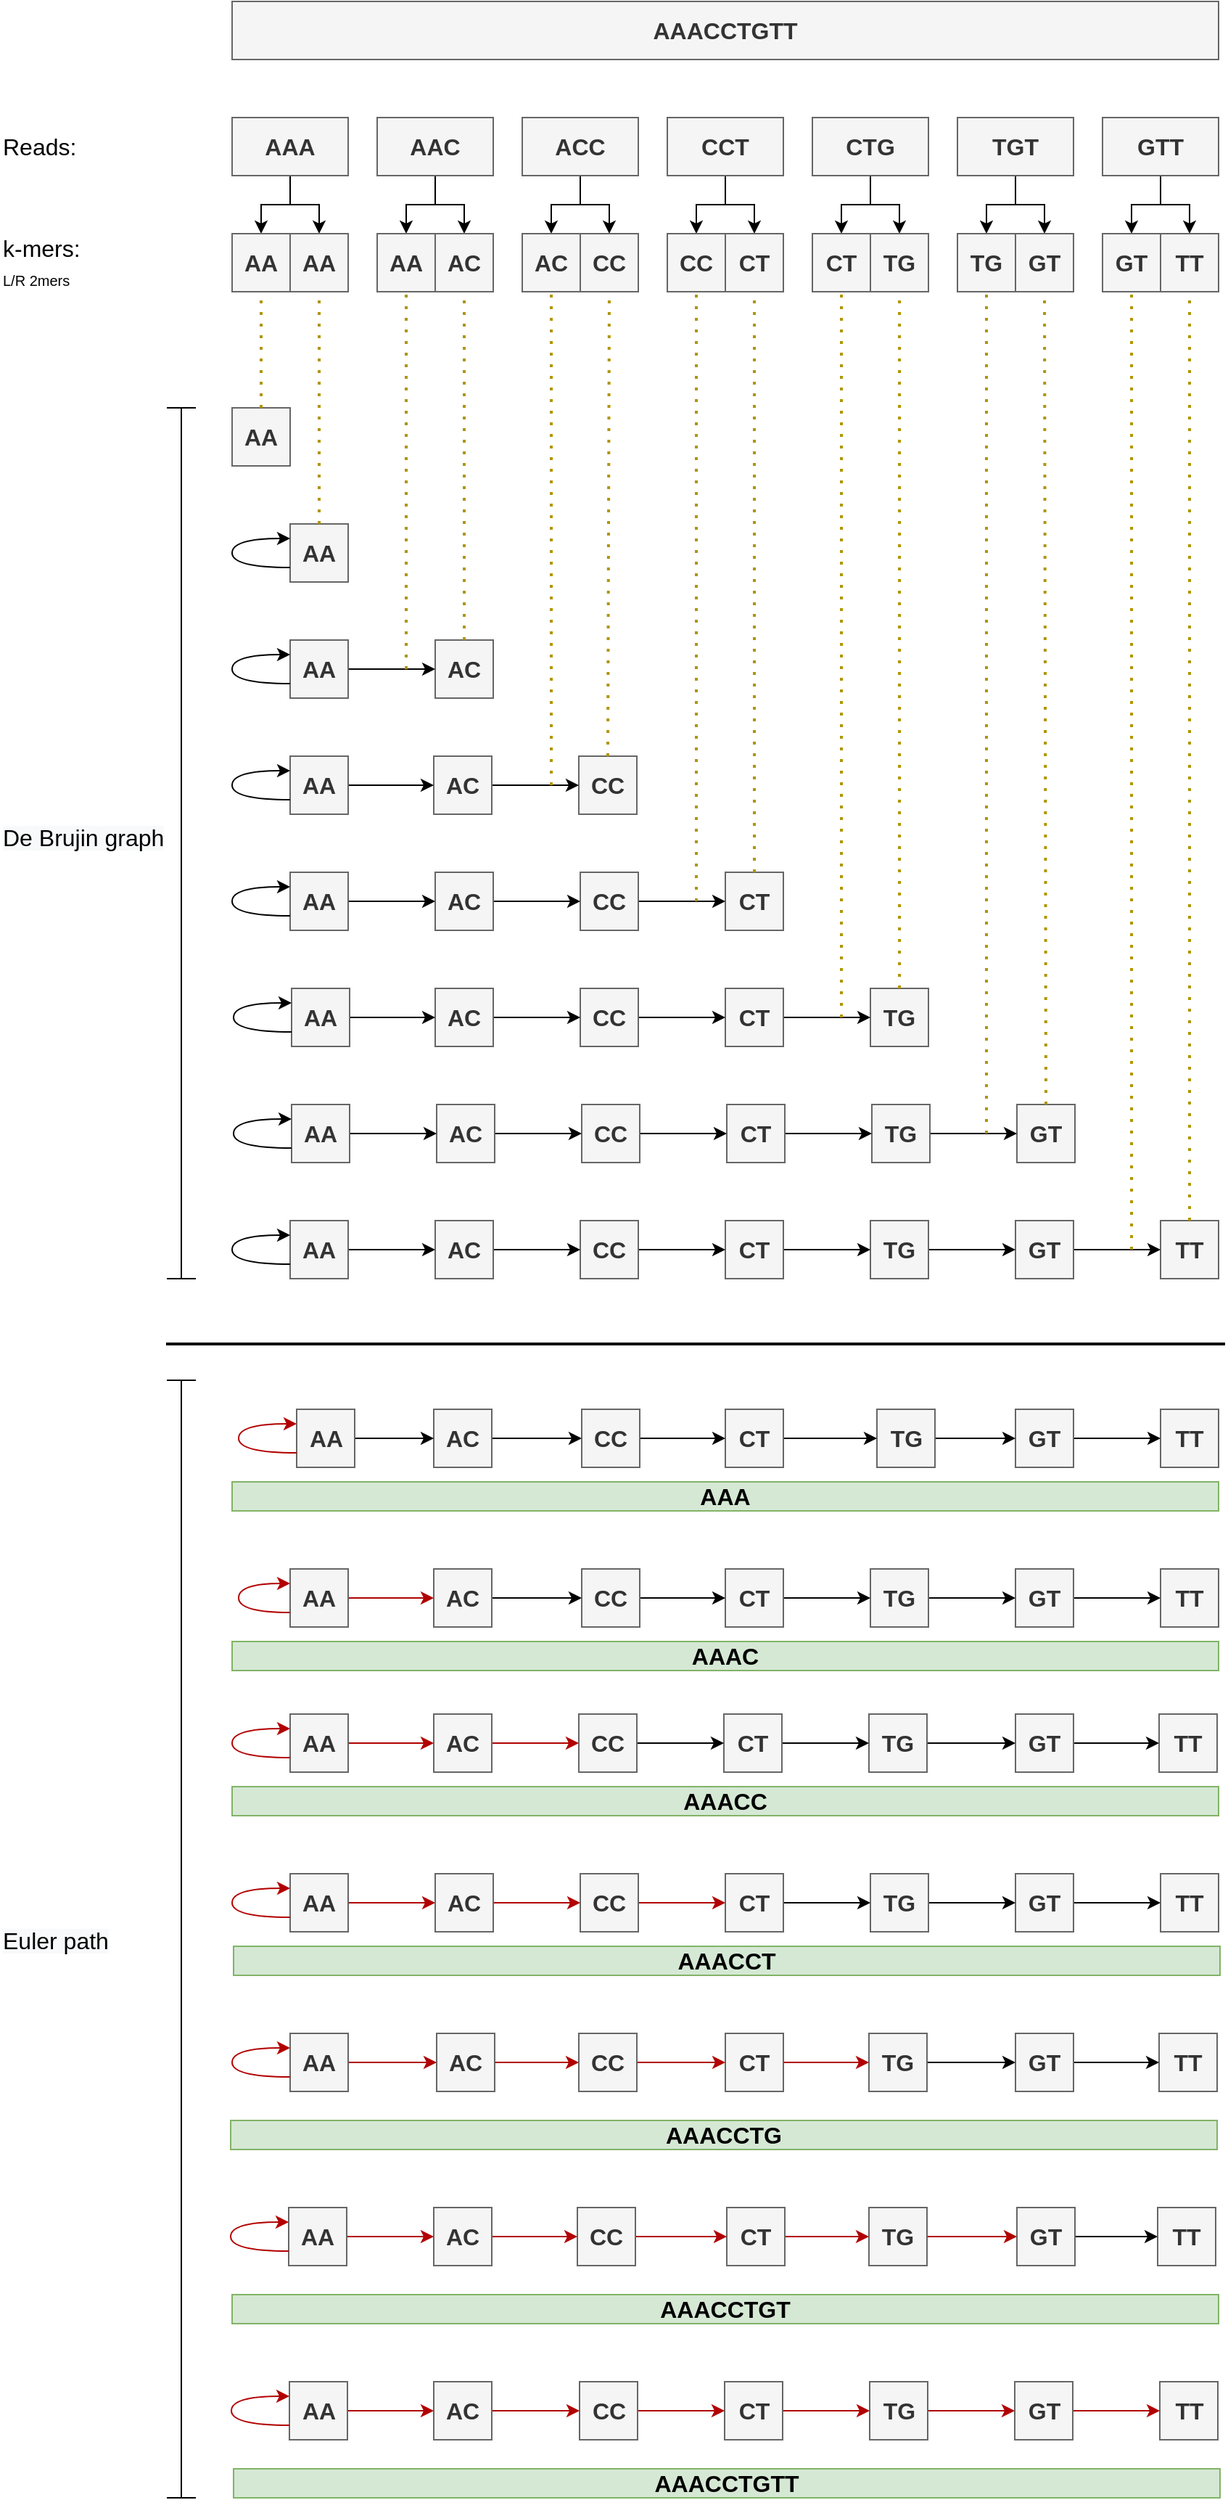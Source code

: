 <mxfile version="14.6.13" type="device"><diagram id="bVC0lpc_aC1rakEpsL5F" name="Page-1"><mxGraphModel dx="2523" dy="992" grid="1" gridSize="10" guides="1" tooltips="1" connect="1" arrows="1" fold="1" page="1" pageScale="1" pageWidth="850" pageHeight="1100" math="0" shadow="0"><root><mxCell id="0"/><mxCell id="1" parent="0"/><mxCell id="D-NVZnHWfNo1_Mtdy_Bi-2" value="AAACCTGTT" style="text;html=1;strokeColor=#666666;fillColor=#f5f5f5;align=center;verticalAlign=middle;whiteSpace=wrap;rounded=0;fontSize=16;fontStyle=1;fontColor=#333333;" vertex="1" parent="1"><mxGeometry x="80" y="40" width="680" height="40" as="geometry"/></mxCell><mxCell id="D-NVZnHWfNo1_Mtdy_Bi-14" style="edgeStyle=orthogonalEdgeStyle;rounded=0;orthogonalLoop=1;jettySize=auto;html=1;exitX=0.5;exitY=1;exitDx=0;exitDy=0;entryX=0.5;entryY=0;entryDx=0;entryDy=0;fontSize=16;" edge="1" parent="1" source="D-NVZnHWfNo1_Mtdy_Bi-3" target="D-NVZnHWfNo1_Mtdy_Bi-12"><mxGeometry relative="1" as="geometry"/></mxCell><mxCell id="D-NVZnHWfNo1_Mtdy_Bi-15" style="edgeStyle=orthogonalEdgeStyle;rounded=0;orthogonalLoop=1;jettySize=auto;html=1;exitX=0.5;exitY=1;exitDx=0;exitDy=0;entryX=0.5;entryY=0;entryDx=0;entryDy=0;fontSize=16;" edge="1" parent="1" source="D-NVZnHWfNo1_Mtdy_Bi-3" target="D-NVZnHWfNo1_Mtdy_Bi-13"><mxGeometry relative="1" as="geometry"/></mxCell><mxCell id="D-NVZnHWfNo1_Mtdy_Bi-3" value="AAA" style="text;html=1;align=center;verticalAlign=middle;whiteSpace=wrap;rounded=0;fontSize=16;fillColor=#f5f5f5;strokeColor=#666666;fontColor=#333333;fontStyle=1" vertex="1" parent="1"><mxGeometry x="80" y="120" width="80" height="40" as="geometry"/></mxCell><mxCell id="D-NVZnHWfNo1_Mtdy_Bi-28" style="edgeStyle=orthogonalEdgeStyle;rounded=0;orthogonalLoop=1;jettySize=auto;html=1;exitX=0.5;exitY=1;exitDx=0;exitDy=0;entryX=0.5;entryY=0;entryDx=0;entryDy=0;fontSize=16;" edge="1" parent="1" source="D-NVZnHWfNo1_Mtdy_Bi-4" target="D-NVZnHWfNo1_Mtdy_Bi-16"><mxGeometry relative="1" as="geometry"/></mxCell><mxCell id="D-NVZnHWfNo1_Mtdy_Bi-29" style="edgeStyle=orthogonalEdgeStyle;rounded=0;orthogonalLoop=1;jettySize=auto;html=1;exitX=0.5;exitY=1;exitDx=0;exitDy=0;fontSize=16;" edge="1" parent="1" source="D-NVZnHWfNo1_Mtdy_Bi-4" target="D-NVZnHWfNo1_Mtdy_Bi-17"><mxGeometry relative="1" as="geometry"/></mxCell><mxCell id="D-NVZnHWfNo1_Mtdy_Bi-4" value="AAC" style="text;html=1;align=center;verticalAlign=middle;whiteSpace=wrap;rounded=0;fontSize=16;fillColor=#f5f5f5;strokeColor=#666666;fontColor=#333333;fontStyle=1" vertex="1" parent="1"><mxGeometry x="180" y="120" width="80" height="40" as="geometry"/></mxCell><mxCell id="D-NVZnHWfNo1_Mtdy_Bi-30" style="edgeStyle=orthogonalEdgeStyle;rounded=0;orthogonalLoop=1;jettySize=auto;html=1;exitX=0.5;exitY=1;exitDx=0;exitDy=0;entryX=0.5;entryY=0;entryDx=0;entryDy=0;fontSize=16;" edge="1" parent="1" source="D-NVZnHWfNo1_Mtdy_Bi-5" target="D-NVZnHWfNo1_Mtdy_Bi-18"><mxGeometry relative="1" as="geometry"/></mxCell><mxCell id="D-NVZnHWfNo1_Mtdy_Bi-31" style="edgeStyle=orthogonalEdgeStyle;rounded=0;orthogonalLoop=1;jettySize=auto;html=1;exitX=0.5;exitY=1;exitDx=0;exitDy=0;entryX=0.5;entryY=0;entryDx=0;entryDy=0;fontSize=16;" edge="1" parent="1" source="D-NVZnHWfNo1_Mtdy_Bi-5" target="D-NVZnHWfNo1_Mtdy_Bi-19"><mxGeometry relative="1" as="geometry"/></mxCell><mxCell id="D-NVZnHWfNo1_Mtdy_Bi-5" value="ACC" style="text;html=1;align=center;verticalAlign=middle;whiteSpace=wrap;rounded=0;fontSize=16;fillColor=#f5f5f5;strokeColor=#666666;fontColor=#333333;fontStyle=1" vertex="1" parent="1"><mxGeometry x="280" y="120" width="80" height="40" as="geometry"/></mxCell><mxCell id="D-NVZnHWfNo1_Mtdy_Bi-32" style="edgeStyle=orthogonalEdgeStyle;rounded=0;orthogonalLoop=1;jettySize=auto;html=1;exitX=0.5;exitY=1;exitDx=0;exitDy=0;entryX=0.5;entryY=0;entryDx=0;entryDy=0;fontSize=16;" edge="1" parent="1" source="D-NVZnHWfNo1_Mtdy_Bi-6" target="D-NVZnHWfNo1_Mtdy_Bi-20"><mxGeometry relative="1" as="geometry"/></mxCell><mxCell id="D-NVZnHWfNo1_Mtdy_Bi-33" style="edgeStyle=orthogonalEdgeStyle;rounded=0;orthogonalLoop=1;jettySize=auto;html=1;exitX=0.5;exitY=1;exitDx=0;exitDy=0;entryX=0.5;entryY=0;entryDx=0;entryDy=0;fontSize=16;" edge="1" parent="1" source="D-NVZnHWfNo1_Mtdy_Bi-6" target="D-NVZnHWfNo1_Mtdy_Bi-21"><mxGeometry relative="1" as="geometry"/></mxCell><mxCell id="D-NVZnHWfNo1_Mtdy_Bi-6" value="CCT" style="text;html=1;align=center;verticalAlign=middle;whiteSpace=wrap;rounded=0;fontSize=16;fillColor=#f5f5f5;strokeColor=#666666;fontColor=#333333;fontStyle=1" vertex="1" parent="1"><mxGeometry x="380" y="120" width="80" height="40" as="geometry"/></mxCell><mxCell id="D-NVZnHWfNo1_Mtdy_Bi-34" style="edgeStyle=orthogonalEdgeStyle;rounded=0;orthogonalLoop=1;jettySize=auto;html=1;exitX=0.5;exitY=1;exitDx=0;exitDy=0;entryX=0.5;entryY=0;entryDx=0;entryDy=0;fontSize=16;" edge="1" parent="1" source="D-NVZnHWfNo1_Mtdy_Bi-7" target="D-NVZnHWfNo1_Mtdy_Bi-22"><mxGeometry relative="1" as="geometry"/></mxCell><mxCell id="D-NVZnHWfNo1_Mtdy_Bi-35" style="edgeStyle=orthogonalEdgeStyle;rounded=0;orthogonalLoop=1;jettySize=auto;html=1;exitX=0.5;exitY=1;exitDx=0;exitDy=0;entryX=0.5;entryY=0;entryDx=0;entryDy=0;fontSize=16;" edge="1" parent="1" source="D-NVZnHWfNo1_Mtdy_Bi-7" target="D-NVZnHWfNo1_Mtdy_Bi-23"><mxGeometry relative="1" as="geometry"/></mxCell><mxCell id="D-NVZnHWfNo1_Mtdy_Bi-7" value="CTG" style="text;html=1;align=center;verticalAlign=middle;whiteSpace=wrap;rounded=0;fontSize=16;fillColor=#f5f5f5;strokeColor=#666666;fontColor=#333333;fontStyle=1" vertex="1" parent="1"><mxGeometry x="480" y="120" width="80" height="40" as="geometry"/></mxCell><mxCell id="D-NVZnHWfNo1_Mtdy_Bi-36" style="edgeStyle=orthogonalEdgeStyle;rounded=0;orthogonalLoop=1;jettySize=auto;html=1;exitX=0.5;exitY=1;exitDx=0;exitDy=0;entryX=0.5;entryY=0;entryDx=0;entryDy=0;fontSize=16;" edge="1" parent="1" source="D-NVZnHWfNo1_Mtdy_Bi-8" target="D-NVZnHWfNo1_Mtdy_Bi-24"><mxGeometry relative="1" as="geometry"/></mxCell><mxCell id="D-NVZnHWfNo1_Mtdy_Bi-37" style="edgeStyle=orthogonalEdgeStyle;rounded=0;orthogonalLoop=1;jettySize=auto;html=1;exitX=0.5;exitY=1;exitDx=0;exitDy=0;entryX=0.5;entryY=0;entryDx=0;entryDy=0;fontSize=16;" edge="1" parent="1" source="D-NVZnHWfNo1_Mtdy_Bi-8" target="D-NVZnHWfNo1_Mtdy_Bi-25"><mxGeometry relative="1" as="geometry"/></mxCell><mxCell id="D-NVZnHWfNo1_Mtdy_Bi-8" value="TGT" style="text;html=1;align=center;verticalAlign=middle;whiteSpace=wrap;rounded=0;fontSize=16;fillColor=#f5f5f5;strokeColor=#666666;fontColor=#333333;fontStyle=1" vertex="1" parent="1"><mxGeometry x="580" y="120" width="80" height="40" as="geometry"/></mxCell><mxCell id="D-NVZnHWfNo1_Mtdy_Bi-38" style="edgeStyle=orthogonalEdgeStyle;rounded=0;orthogonalLoop=1;jettySize=auto;html=1;exitX=0.5;exitY=1;exitDx=0;exitDy=0;entryX=0.5;entryY=0;entryDx=0;entryDy=0;fontSize=16;" edge="1" parent="1" source="D-NVZnHWfNo1_Mtdy_Bi-9" target="D-NVZnHWfNo1_Mtdy_Bi-26"><mxGeometry relative="1" as="geometry"/></mxCell><mxCell id="D-NVZnHWfNo1_Mtdy_Bi-39" style="edgeStyle=orthogonalEdgeStyle;rounded=0;orthogonalLoop=1;jettySize=auto;html=1;exitX=0.5;exitY=1;exitDx=0;exitDy=0;entryX=0.5;entryY=0;entryDx=0;entryDy=0;fontSize=16;" edge="1" parent="1" source="D-NVZnHWfNo1_Mtdy_Bi-9" target="D-NVZnHWfNo1_Mtdy_Bi-27"><mxGeometry relative="1" as="geometry"/></mxCell><mxCell id="D-NVZnHWfNo1_Mtdy_Bi-9" value="GTT" style="text;html=1;align=center;verticalAlign=middle;whiteSpace=wrap;rounded=0;fontSize=16;fillColor=#f5f5f5;strokeColor=#666666;fontColor=#333333;fontStyle=1" vertex="1" parent="1"><mxGeometry x="680" y="120" width="80" height="40" as="geometry"/></mxCell><mxCell id="D-NVZnHWfNo1_Mtdy_Bi-10" value="Reads:" style="text;html=1;strokeColor=none;fillColor=none;align=left;verticalAlign=middle;whiteSpace=wrap;rounded=0;fontSize=16;" vertex="1" parent="1"><mxGeometry x="-80" y="120" width="160" height="40" as="geometry"/></mxCell><mxCell id="D-NVZnHWfNo1_Mtdy_Bi-12" value="AA" style="text;html=1;align=center;verticalAlign=middle;whiteSpace=wrap;rounded=0;fontSize=16;fillColor=#f5f5f5;strokeColor=#666666;fontColor=#333333;fontStyle=1" vertex="1" parent="1"><mxGeometry x="80" y="200" width="40" height="40" as="geometry"/></mxCell><mxCell id="D-NVZnHWfNo1_Mtdy_Bi-13" value="AA" style="text;html=1;align=center;verticalAlign=middle;whiteSpace=wrap;rounded=0;fontSize=16;fillColor=#f5f5f5;strokeColor=#666666;fontColor=#333333;fontStyle=1" vertex="1" parent="1"><mxGeometry x="120" y="200" width="40" height="40" as="geometry"/></mxCell><mxCell id="D-NVZnHWfNo1_Mtdy_Bi-16" value="AA" style="text;html=1;align=center;verticalAlign=middle;whiteSpace=wrap;rounded=0;fontSize=16;fillColor=#f5f5f5;strokeColor=#666666;fontColor=#333333;fontStyle=1" vertex="1" parent="1"><mxGeometry x="180" y="200" width="40" height="40" as="geometry"/></mxCell><mxCell id="D-NVZnHWfNo1_Mtdy_Bi-17" value="AC" style="text;html=1;align=center;verticalAlign=middle;whiteSpace=wrap;rounded=0;fontSize=16;fillColor=#f5f5f5;strokeColor=#666666;fontColor=#333333;fontStyle=1" vertex="1" parent="1"><mxGeometry x="220" y="200" width="40" height="40" as="geometry"/></mxCell><mxCell id="D-NVZnHWfNo1_Mtdy_Bi-18" value="AC" style="text;html=1;align=center;verticalAlign=middle;whiteSpace=wrap;rounded=0;fontSize=16;fillColor=#f5f5f5;strokeColor=#666666;fontColor=#333333;fontStyle=1" vertex="1" parent="1"><mxGeometry x="280" y="200" width="40" height="40" as="geometry"/></mxCell><mxCell id="D-NVZnHWfNo1_Mtdy_Bi-19" value="CC" style="text;html=1;align=center;verticalAlign=middle;whiteSpace=wrap;rounded=0;fontSize=16;fillColor=#f5f5f5;strokeColor=#666666;fontColor=#333333;fontStyle=1" vertex="1" parent="1"><mxGeometry x="320" y="200" width="40" height="40" as="geometry"/></mxCell><mxCell id="D-NVZnHWfNo1_Mtdy_Bi-20" value="CC" style="text;html=1;align=center;verticalAlign=middle;whiteSpace=wrap;rounded=0;fontSize=16;fillColor=#f5f5f5;strokeColor=#666666;fontColor=#333333;fontStyle=1" vertex="1" parent="1"><mxGeometry x="380" y="200" width="40" height="40" as="geometry"/></mxCell><mxCell id="D-NVZnHWfNo1_Mtdy_Bi-21" value="CT" style="text;html=1;align=center;verticalAlign=middle;whiteSpace=wrap;rounded=0;fontSize=16;fillColor=#f5f5f5;strokeColor=#666666;fontColor=#333333;fontStyle=1" vertex="1" parent="1"><mxGeometry x="420" y="200" width="40" height="40" as="geometry"/></mxCell><mxCell id="D-NVZnHWfNo1_Mtdy_Bi-22" value="CT" style="text;html=1;align=center;verticalAlign=middle;whiteSpace=wrap;rounded=0;fontSize=16;fillColor=#f5f5f5;strokeColor=#666666;fontColor=#333333;fontStyle=1" vertex="1" parent="1"><mxGeometry x="480" y="200" width="40" height="40" as="geometry"/></mxCell><mxCell id="D-NVZnHWfNo1_Mtdy_Bi-23" value="TG" style="text;html=1;align=center;verticalAlign=middle;whiteSpace=wrap;rounded=0;fontSize=16;fillColor=#f5f5f5;strokeColor=#666666;fontColor=#333333;fontStyle=1" vertex="1" parent="1"><mxGeometry x="520" y="200" width="40" height="40" as="geometry"/></mxCell><mxCell id="D-NVZnHWfNo1_Mtdy_Bi-24" value="TG" style="text;html=1;align=center;verticalAlign=middle;whiteSpace=wrap;rounded=0;fontSize=16;fillColor=#f5f5f5;strokeColor=#666666;fontColor=#333333;fontStyle=1" vertex="1" parent="1"><mxGeometry x="580" y="200" width="40" height="40" as="geometry"/></mxCell><mxCell id="D-NVZnHWfNo1_Mtdy_Bi-25" value="GT" style="text;html=1;align=center;verticalAlign=middle;whiteSpace=wrap;rounded=0;fontSize=16;fillColor=#f5f5f5;strokeColor=#666666;fontColor=#333333;fontStyle=1" vertex="1" parent="1"><mxGeometry x="620" y="200" width="40" height="40" as="geometry"/></mxCell><mxCell id="D-NVZnHWfNo1_Mtdy_Bi-26" value="GT" style="text;html=1;align=center;verticalAlign=middle;whiteSpace=wrap;rounded=0;fontSize=16;fillColor=#f5f5f5;strokeColor=#666666;fontColor=#333333;fontStyle=1" vertex="1" parent="1"><mxGeometry x="680" y="200" width="40" height="40" as="geometry"/></mxCell><mxCell id="D-NVZnHWfNo1_Mtdy_Bi-27" value="TT" style="text;html=1;align=center;verticalAlign=middle;whiteSpace=wrap;rounded=0;fontSize=16;fillColor=#f5f5f5;strokeColor=#666666;fontColor=#333333;fontStyle=1" vertex="1" parent="1"><mxGeometry x="720" y="200" width="40" height="40" as="geometry"/></mxCell><mxCell id="D-NVZnHWfNo1_Mtdy_Bi-40" value="k-mers:&lt;br&gt;&lt;font style=&quot;font-size: 10px&quot;&gt;L/R 2mers&lt;/font&gt;" style="text;html=1;strokeColor=none;fillColor=none;align=left;verticalAlign=middle;whiteSpace=wrap;rounded=0;fontSize=16;" vertex="1" parent="1"><mxGeometry x="-80" y="200" width="160" height="40" as="geometry"/></mxCell><mxCell id="D-NVZnHWfNo1_Mtdy_Bi-41" value="AA" style="text;html=1;align=center;verticalAlign=middle;whiteSpace=wrap;rounded=0;fontSize=16;fillColor=#f5f5f5;strokeColor=#666666;fontColor=#333333;fontStyle=1" vertex="1" parent="1"><mxGeometry x="80" y="320" width="40" height="40" as="geometry"/></mxCell><mxCell id="D-NVZnHWfNo1_Mtdy_Bi-45" value="AA" style="text;html=1;align=center;verticalAlign=middle;whiteSpace=wrap;rounded=0;fontSize=16;fillColor=#f5f5f5;strokeColor=#666666;fontColor=#333333;fontStyle=1" vertex="1" parent="1"><mxGeometry x="120" y="400" width="40" height="40" as="geometry"/></mxCell><mxCell id="D-NVZnHWfNo1_Mtdy_Bi-48" style="edgeStyle=orthogonalEdgeStyle;curved=1;rounded=0;orthogonalLoop=1;jettySize=auto;html=1;exitX=0;exitY=0.75;exitDx=0;exitDy=0;entryX=0;entryY=0.25;entryDx=0;entryDy=0;fontSize=16;" edge="1" parent="1" source="D-NVZnHWfNo1_Mtdy_Bi-45" target="D-NVZnHWfNo1_Mtdy_Bi-45"><mxGeometry relative="1" as="geometry"><Array as="points"><mxPoint x="80" y="430"/><mxPoint x="80" y="410"/></Array></mxGeometry></mxCell><mxCell id="D-NVZnHWfNo1_Mtdy_Bi-50" value="AC" style="text;html=1;align=center;verticalAlign=middle;whiteSpace=wrap;rounded=0;fontSize=16;fillColor=#f5f5f5;strokeColor=#666666;fontColor=#333333;fontStyle=1" vertex="1" parent="1"><mxGeometry x="220" y="480" width="40" height="40" as="geometry"/></mxCell><mxCell id="D-NVZnHWfNo1_Mtdy_Bi-53" style="edgeStyle=orthogonalEdgeStyle;curved=1;rounded=0;orthogonalLoop=1;jettySize=auto;html=1;exitX=1;exitY=0.5;exitDx=0;exitDy=0;entryX=0;entryY=0.5;entryDx=0;entryDy=0;fontSize=16;" edge="1" parent="1" source="D-NVZnHWfNo1_Mtdy_Bi-51" target="D-NVZnHWfNo1_Mtdy_Bi-50"><mxGeometry relative="1" as="geometry"/></mxCell><mxCell id="D-NVZnHWfNo1_Mtdy_Bi-51" value="AA" style="text;html=1;align=center;verticalAlign=middle;whiteSpace=wrap;rounded=0;fontSize=16;fillColor=#f5f5f5;strokeColor=#666666;fontColor=#333333;fontStyle=1" vertex="1" parent="1"><mxGeometry x="120" y="480" width="40" height="40" as="geometry"/></mxCell><mxCell id="D-NVZnHWfNo1_Mtdy_Bi-52" style="edgeStyle=orthogonalEdgeStyle;curved=1;rounded=0;orthogonalLoop=1;jettySize=auto;html=1;exitX=0;exitY=0.75;exitDx=0;exitDy=0;entryX=0;entryY=0.25;entryDx=0;entryDy=0;fontSize=16;" edge="1" parent="1" source="D-NVZnHWfNo1_Mtdy_Bi-51" target="D-NVZnHWfNo1_Mtdy_Bi-51"><mxGeometry relative="1" as="geometry"><Array as="points"><mxPoint x="80" y="510"/><mxPoint x="80" y="490"/></Array></mxGeometry></mxCell><mxCell id="D-NVZnHWfNo1_Mtdy_Bi-60" value="CC" style="text;html=1;align=center;verticalAlign=middle;whiteSpace=wrap;rounded=0;fontSize=16;fillColor=#f5f5f5;strokeColor=#666666;fontColor=#333333;fontStyle=1" vertex="1" parent="1"><mxGeometry x="319" y="560" width="40" height="40" as="geometry"/></mxCell><mxCell id="D-NVZnHWfNo1_Mtdy_Bi-66" style="edgeStyle=orthogonalEdgeStyle;curved=1;rounded=0;orthogonalLoop=1;jettySize=auto;html=1;exitX=1;exitY=0.5;exitDx=0;exitDy=0;entryX=0;entryY=0.5;entryDx=0;entryDy=0;fontSize=16;" edge="1" parent="1" source="D-NVZnHWfNo1_Mtdy_Bi-61" target="D-NVZnHWfNo1_Mtdy_Bi-60"><mxGeometry relative="1" as="geometry"/></mxCell><mxCell id="D-NVZnHWfNo1_Mtdy_Bi-61" value="AC" style="text;html=1;align=center;verticalAlign=middle;whiteSpace=wrap;rounded=0;fontSize=16;fillColor=#f5f5f5;strokeColor=#666666;fontColor=#333333;fontStyle=1" vertex="1" parent="1"><mxGeometry x="219" y="560" width="40" height="40" as="geometry"/></mxCell><mxCell id="D-NVZnHWfNo1_Mtdy_Bi-62" style="edgeStyle=orthogonalEdgeStyle;curved=1;rounded=0;orthogonalLoop=1;jettySize=auto;html=1;exitX=1;exitY=0.5;exitDx=0;exitDy=0;entryX=0;entryY=0.5;entryDx=0;entryDy=0;fontSize=16;" edge="1" parent="1" source="D-NVZnHWfNo1_Mtdy_Bi-63" target="D-NVZnHWfNo1_Mtdy_Bi-61"><mxGeometry relative="1" as="geometry"/></mxCell><mxCell id="D-NVZnHWfNo1_Mtdy_Bi-63" value="AA" style="text;html=1;align=center;verticalAlign=middle;whiteSpace=wrap;rounded=0;fontSize=16;fillColor=#f5f5f5;strokeColor=#666666;fontColor=#333333;fontStyle=1" vertex="1" parent="1"><mxGeometry x="120" y="560" width="40" height="40" as="geometry"/></mxCell><mxCell id="D-NVZnHWfNo1_Mtdy_Bi-64" style="edgeStyle=orthogonalEdgeStyle;curved=1;rounded=0;orthogonalLoop=1;jettySize=auto;html=1;exitX=0;exitY=0.75;exitDx=0;exitDy=0;entryX=0;entryY=0.25;entryDx=0;entryDy=0;fontSize=16;" edge="1" parent="1" source="D-NVZnHWfNo1_Mtdy_Bi-63" target="D-NVZnHWfNo1_Mtdy_Bi-63"><mxGeometry relative="1" as="geometry"><Array as="points"><mxPoint x="80" y="590"/><mxPoint x="80" y="570"/></Array></mxGeometry></mxCell><mxCell id="D-NVZnHWfNo1_Mtdy_Bi-75" value="CT" style="text;html=1;align=center;verticalAlign=middle;whiteSpace=wrap;rounded=0;fontSize=16;fillColor=#f5f5f5;strokeColor=#666666;fontColor=#333333;fontStyle=1" vertex="1" parent="1"><mxGeometry x="420" y="640" width="40" height="40" as="geometry"/></mxCell><mxCell id="D-NVZnHWfNo1_Mtdy_Bi-84" style="edgeStyle=orthogonalEdgeStyle;curved=1;rounded=0;orthogonalLoop=1;jettySize=auto;html=1;exitX=1;exitY=0.5;exitDx=0;exitDy=0;entryX=0;entryY=0.5;entryDx=0;entryDy=0;fontSize=16;" edge="1" parent="1" source="D-NVZnHWfNo1_Mtdy_Bi-76" target="D-NVZnHWfNo1_Mtdy_Bi-75"><mxGeometry relative="1" as="geometry"/></mxCell><mxCell id="D-NVZnHWfNo1_Mtdy_Bi-76" value="CC" style="text;html=1;align=center;verticalAlign=middle;whiteSpace=wrap;rounded=0;fontSize=16;fillColor=#f5f5f5;strokeColor=#666666;fontColor=#333333;fontStyle=1" vertex="1" parent="1"><mxGeometry x="320" y="640" width="40" height="40" as="geometry"/></mxCell><mxCell id="D-NVZnHWfNo1_Mtdy_Bi-77" style="edgeStyle=orthogonalEdgeStyle;curved=1;rounded=0;orthogonalLoop=1;jettySize=auto;html=1;exitX=1;exitY=0.5;exitDx=0;exitDy=0;entryX=0;entryY=0.5;entryDx=0;entryDy=0;fontSize=16;" edge="1" parent="1" source="D-NVZnHWfNo1_Mtdy_Bi-78" target="D-NVZnHWfNo1_Mtdy_Bi-76"><mxGeometry relative="1" as="geometry"/></mxCell><mxCell id="D-NVZnHWfNo1_Mtdy_Bi-78" value="AC" style="text;html=1;align=center;verticalAlign=middle;whiteSpace=wrap;rounded=0;fontSize=16;fillColor=#f5f5f5;strokeColor=#666666;fontColor=#333333;fontStyle=1" vertex="1" parent="1"><mxGeometry x="220" y="640" width="40" height="40" as="geometry"/></mxCell><mxCell id="D-NVZnHWfNo1_Mtdy_Bi-79" style="edgeStyle=orthogonalEdgeStyle;curved=1;rounded=0;orthogonalLoop=1;jettySize=auto;html=1;exitX=1;exitY=0.5;exitDx=0;exitDy=0;entryX=0;entryY=0.5;entryDx=0;entryDy=0;fontSize=16;" edge="1" parent="1" source="D-NVZnHWfNo1_Mtdy_Bi-80" target="D-NVZnHWfNo1_Mtdy_Bi-78"><mxGeometry relative="1" as="geometry"/></mxCell><mxCell id="D-NVZnHWfNo1_Mtdy_Bi-80" value="AA" style="text;html=1;align=center;verticalAlign=middle;whiteSpace=wrap;rounded=0;fontSize=16;fillColor=#f5f5f5;strokeColor=#666666;fontColor=#333333;fontStyle=1" vertex="1" parent="1"><mxGeometry x="120" y="640" width="40" height="40" as="geometry"/></mxCell><mxCell id="D-NVZnHWfNo1_Mtdy_Bi-81" style="edgeStyle=orthogonalEdgeStyle;curved=1;rounded=0;orthogonalLoop=1;jettySize=auto;html=1;exitX=0;exitY=0.75;exitDx=0;exitDy=0;entryX=0;entryY=0.25;entryDx=0;entryDy=0;fontSize=16;" edge="1" parent="1" source="D-NVZnHWfNo1_Mtdy_Bi-80" target="D-NVZnHWfNo1_Mtdy_Bi-80"><mxGeometry relative="1" as="geometry"><Array as="points"><mxPoint x="80" y="670"/><mxPoint x="80" y="650"/></Array></mxGeometry></mxCell><mxCell id="D-NVZnHWfNo1_Mtdy_Bi-85" value="TG" style="text;html=1;align=center;verticalAlign=middle;whiteSpace=wrap;rounded=0;fontSize=16;fillColor=#f5f5f5;strokeColor=#666666;fontColor=#333333;fontStyle=1" vertex="1" parent="1"><mxGeometry x="520" y="720" width="40" height="40" as="geometry"/></mxCell><mxCell id="D-NVZnHWfNo1_Mtdy_Bi-95" style="edgeStyle=orthogonalEdgeStyle;curved=1;rounded=0;orthogonalLoop=1;jettySize=auto;html=1;exitX=1;exitY=0.5;exitDx=0;exitDy=0;entryX=0;entryY=0.5;entryDx=0;entryDy=0;fontSize=16;" edge="1" parent="1" source="D-NVZnHWfNo1_Mtdy_Bi-86" target="D-NVZnHWfNo1_Mtdy_Bi-85"><mxGeometry relative="1" as="geometry"/></mxCell><mxCell id="D-NVZnHWfNo1_Mtdy_Bi-86" value="CT" style="text;html=1;align=center;verticalAlign=middle;whiteSpace=wrap;rounded=0;fontSize=16;fillColor=#f5f5f5;strokeColor=#666666;fontColor=#333333;fontStyle=1" vertex="1" parent="1"><mxGeometry x="420" y="720" width="40" height="40" as="geometry"/></mxCell><mxCell id="D-NVZnHWfNo1_Mtdy_Bi-87" style="edgeStyle=orthogonalEdgeStyle;curved=1;rounded=0;orthogonalLoop=1;jettySize=auto;html=1;exitX=1;exitY=0.5;exitDx=0;exitDy=0;entryX=0;entryY=0.5;entryDx=0;entryDy=0;fontSize=16;" edge="1" parent="1" source="D-NVZnHWfNo1_Mtdy_Bi-88" target="D-NVZnHWfNo1_Mtdy_Bi-86"><mxGeometry relative="1" as="geometry"/></mxCell><mxCell id="D-NVZnHWfNo1_Mtdy_Bi-88" value="CC" style="text;html=1;align=center;verticalAlign=middle;whiteSpace=wrap;rounded=0;fontSize=16;fillColor=#f5f5f5;strokeColor=#666666;fontColor=#333333;fontStyle=1" vertex="1" parent="1"><mxGeometry x="320" y="720" width="40" height="40" as="geometry"/></mxCell><mxCell id="D-NVZnHWfNo1_Mtdy_Bi-89" style="edgeStyle=orthogonalEdgeStyle;curved=1;rounded=0;orthogonalLoop=1;jettySize=auto;html=1;exitX=1;exitY=0.5;exitDx=0;exitDy=0;entryX=0;entryY=0.5;entryDx=0;entryDy=0;fontSize=16;" edge="1" parent="1" source="D-NVZnHWfNo1_Mtdy_Bi-90" target="D-NVZnHWfNo1_Mtdy_Bi-88"><mxGeometry relative="1" as="geometry"/></mxCell><mxCell id="D-NVZnHWfNo1_Mtdy_Bi-90" value="AC" style="text;html=1;align=center;verticalAlign=middle;whiteSpace=wrap;rounded=0;fontSize=16;fillColor=#f5f5f5;strokeColor=#666666;fontColor=#333333;fontStyle=1" vertex="1" parent="1"><mxGeometry x="220" y="720" width="40" height="40" as="geometry"/></mxCell><mxCell id="D-NVZnHWfNo1_Mtdy_Bi-91" style="edgeStyle=orthogonalEdgeStyle;curved=1;rounded=0;orthogonalLoop=1;jettySize=auto;html=1;exitX=1;exitY=0.5;exitDx=0;exitDy=0;entryX=0;entryY=0.5;entryDx=0;entryDy=0;fontSize=16;" edge="1" parent="1" source="D-NVZnHWfNo1_Mtdy_Bi-92" target="D-NVZnHWfNo1_Mtdy_Bi-90"><mxGeometry relative="1" as="geometry"/></mxCell><mxCell id="D-NVZnHWfNo1_Mtdy_Bi-92" value="AA" style="text;html=1;align=center;verticalAlign=middle;whiteSpace=wrap;rounded=0;fontSize=16;fillColor=#f5f5f5;strokeColor=#666666;fontColor=#333333;fontStyle=1" vertex="1" parent="1"><mxGeometry x="121" y="720" width="40" height="40" as="geometry"/></mxCell><mxCell id="D-NVZnHWfNo1_Mtdy_Bi-93" style="edgeStyle=orthogonalEdgeStyle;curved=1;rounded=0;orthogonalLoop=1;jettySize=auto;html=1;exitX=0;exitY=0.75;exitDx=0;exitDy=0;entryX=0;entryY=0.25;entryDx=0;entryDy=0;fontSize=16;" edge="1" parent="1" source="D-NVZnHWfNo1_Mtdy_Bi-92" target="D-NVZnHWfNo1_Mtdy_Bi-92"><mxGeometry relative="1" as="geometry"><Array as="points"><mxPoint x="81" y="750"/><mxPoint x="81" y="730"/></Array></mxGeometry></mxCell><mxCell id="D-NVZnHWfNo1_Mtdy_Bi-109" value="GT" style="text;html=1;align=center;verticalAlign=middle;whiteSpace=wrap;rounded=0;fontSize=16;fillColor=#f5f5f5;strokeColor=#666666;fontColor=#333333;fontStyle=1" vertex="1" parent="1"><mxGeometry x="621" y="800" width="40" height="40" as="geometry"/></mxCell><mxCell id="D-NVZnHWfNo1_Mtdy_Bi-122" style="edgeStyle=orthogonalEdgeStyle;curved=1;rounded=0;orthogonalLoop=1;jettySize=auto;html=1;exitX=1;exitY=0.5;exitDx=0;exitDy=0;entryX=0;entryY=0.5;entryDx=0;entryDy=0;fontSize=16;" edge="1" parent="1" source="D-NVZnHWfNo1_Mtdy_Bi-110" target="D-NVZnHWfNo1_Mtdy_Bi-109"><mxGeometry relative="1" as="geometry"/></mxCell><mxCell id="D-NVZnHWfNo1_Mtdy_Bi-110" value="TG" style="text;html=1;align=center;verticalAlign=middle;whiteSpace=wrap;rounded=0;fontSize=16;fillColor=#f5f5f5;strokeColor=#666666;fontColor=#333333;fontStyle=1" vertex="1" parent="1"><mxGeometry x="521" y="800" width="40" height="40" as="geometry"/></mxCell><mxCell id="D-NVZnHWfNo1_Mtdy_Bi-111" style="edgeStyle=orthogonalEdgeStyle;curved=1;rounded=0;orthogonalLoop=1;jettySize=auto;html=1;exitX=1;exitY=0.5;exitDx=0;exitDy=0;entryX=0;entryY=0.5;entryDx=0;entryDy=0;fontSize=16;" edge="1" parent="1" source="D-NVZnHWfNo1_Mtdy_Bi-112" target="D-NVZnHWfNo1_Mtdy_Bi-110"><mxGeometry relative="1" as="geometry"/></mxCell><mxCell id="D-NVZnHWfNo1_Mtdy_Bi-112" value="CT" style="text;html=1;align=center;verticalAlign=middle;whiteSpace=wrap;rounded=0;fontSize=16;fillColor=#f5f5f5;strokeColor=#666666;fontColor=#333333;fontStyle=1" vertex="1" parent="1"><mxGeometry x="421" y="800" width="40" height="40" as="geometry"/></mxCell><mxCell id="D-NVZnHWfNo1_Mtdy_Bi-113" style="edgeStyle=orthogonalEdgeStyle;curved=1;rounded=0;orthogonalLoop=1;jettySize=auto;html=1;exitX=1;exitY=0.5;exitDx=0;exitDy=0;entryX=0;entryY=0.5;entryDx=0;entryDy=0;fontSize=16;" edge="1" parent="1" source="D-NVZnHWfNo1_Mtdy_Bi-114" target="D-NVZnHWfNo1_Mtdy_Bi-112"><mxGeometry relative="1" as="geometry"/></mxCell><mxCell id="D-NVZnHWfNo1_Mtdy_Bi-114" value="CC" style="text;html=1;align=center;verticalAlign=middle;whiteSpace=wrap;rounded=0;fontSize=16;fillColor=#f5f5f5;strokeColor=#666666;fontColor=#333333;fontStyle=1" vertex="1" parent="1"><mxGeometry x="321" y="800" width="40" height="40" as="geometry"/></mxCell><mxCell id="D-NVZnHWfNo1_Mtdy_Bi-115" style="edgeStyle=orthogonalEdgeStyle;curved=1;rounded=0;orthogonalLoop=1;jettySize=auto;html=1;exitX=1;exitY=0.5;exitDx=0;exitDy=0;entryX=0;entryY=0.5;entryDx=0;entryDy=0;fontSize=16;" edge="1" parent="1" source="D-NVZnHWfNo1_Mtdy_Bi-116" target="D-NVZnHWfNo1_Mtdy_Bi-114"><mxGeometry relative="1" as="geometry"/></mxCell><mxCell id="D-NVZnHWfNo1_Mtdy_Bi-116" value="AC" style="text;html=1;align=center;verticalAlign=middle;whiteSpace=wrap;rounded=0;fontSize=16;fillColor=#f5f5f5;strokeColor=#666666;fontColor=#333333;fontStyle=1" vertex="1" parent="1"><mxGeometry x="221" y="800" width="40" height="40" as="geometry"/></mxCell><mxCell id="D-NVZnHWfNo1_Mtdy_Bi-117" style="edgeStyle=orthogonalEdgeStyle;curved=1;rounded=0;orthogonalLoop=1;jettySize=auto;html=1;exitX=1;exitY=0.5;exitDx=0;exitDy=0;entryX=0;entryY=0.5;entryDx=0;entryDy=0;fontSize=16;" edge="1" parent="1" source="D-NVZnHWfNo1_Mtdy_Bi-118" target="D-NVZnHWfNo1_Mtdy_Bi-116"><mxGeometry relative="1" as="geometry"/></mxCell><mxCell id="D-NVZnHWfNo1_Mtdy_Bi-118" value="AA" style="text;html=1;align=center;verticalAlign=middle;whiteSpace=wrap;rounded=0;fontSize=16;fillColor=#f5f5f5;strokeColor=#666666;fontColor=#333333;fontStyle=1" vertex="1" parent="1"><mxGeometry x="121" y="800" width="40" height="40" as="geometry"/></mxCell><mxCell id="D-NVZnHWfNo1_Mtdy_Bi-119" style="edgeStyle=orthogonalEdgeStyle;curved=1;rounded=0;orthogonalLoop=1;jettySize=auto;html=1;exitX=0;exitY=0.75;exitDx=0;exitDy=0;entryX=0;entryY=0.25;entryDx=0;entryDy=0;fontSize=16;" edge="1" parent="1" source="D-NVZnHWfNo1_Mtdy_Bi-118" target="D-NVZnHWfNo1_Mtdy_Bi-118"><mxGeometry relative="1" as="geometry"><Array as="points"><mxPoint x="81" y="830"/><mxPoint x="81" y="810"/></Array></mxGeometry></mxCell><mxCell id="D-NVZnHWfNo1_Mtdy_Bi-123" value="TT" style="text;html=1;align=center;verticalAlign=middle;whiteSpace=wrap;rounded=0;fontSize=16;fillColor=#f5f5f5;strokeColor=#666666;fontColor=#333333;fontStyle=1" vertex="1" parent="1"><mxGeometry x="720" y="880" width="40" height="40" as="geometry"/></mxCell><mxCell id="D-NVZnHWfNo1_Mtdy_Bi-138" style="edgeStyle=orthogonalEdgeStyle;curved=1;rounded=0;orthogonalLoop=1;jettySize=auto;html=1;exitX=1;exitY=0.5;exitDx=0;exitDy=0;entryX=0;entryY=0.5;entryDx=0;entryDy=0;fontSize=16;" edge="1" parent="1" source="D-NVZnHWfNo1_Mtdy_Bi-124" target="D-NVZnHWfNo1_Mtdy_Bi-123"><mxGeometry relative="1" as="geometry"/></mxCell><mxCell id="D-NVZnHWfNo1_Mtdy_Bi-124" value="GT" style="text;html=1;align=center;verticalAlign=middle;whiteSpace=wrap;rounded=0;fontSize=16;fillColor=#f5f5f5;strokeColor=#666666;fontColor=#333333;fontStyle=1" vertex="1" parent="1"><mxGeometry x="620" y="880" width="40" height="40" as="geometry"/></mxCell><mxCell id="D-NVZnHWfNo1_Mtdy_Bi-125" style="edgeStyle=orthogonalEdgeStyle;curved=1;rounded=0;orthogonalLoop=1;jettySize=auto;html=1;exitX=1;exitY=0.5;exitDx=0;exitDy=0;entryX=0;entryY=0.5;entryDx=0;entryDy=0;fontSize=16;" edge="1" parent="1" source="D-NVZnHWfNo1_Mtdy_Bi-126" target="D-NVZnHWfNo1_Mtdy_Bi-124"><mxGeometry relative="1" as="geometry"/></mxCell><mxCell id="D-NVZnHWfNo1_Mtdy_Bi-126" value="TG" style="text;html=1;align=center;verticalAlign=middle;whiteSpace=wrap;rounded=0;fontSize=16;fillColor=#f5f5f5;strokeColor=#666666;fontColor=#333333;fontStyle=1" vertex="1" parent="1"><mxGeometry x="520" y="880" width="40" height="40" as="geometry"/></mxCell><mxCell id="D-NVZnHWfNo1_Mtdy_Bi-127" style="edgeStyle=orthogonalEdgeStyle;curved=1;rounded=0;orthogonalLoop=1;jettySize=auto;html=1;exitX=1;exitY=0.5;exitDx=0;exitDy=0;entryX=0;entryY=0.5;entryDx=0;entryDy=0;fontSize=16;" edge="1" parent="1" source="D-NVZnHWfNo1_Mtdy_Bi-128" target="D-NVZnHWfNo1_Mtdy_Bi-126"><mxGeometry relative="1" as="geometry"/></mxCell><mxCell id="D-NVZnHWfNo1_Mtdy_Bi-128" value="CT" style="text;html=1;align=center;verticalAlign=middle;whiteSpace=wrap;rounded=0;fontSize=16;fillColor=#f5f5f5;strokeColor=#666666;fontColor=#333333;fontStyle=1" vertex="1" parent="1"><mxGeometry x="420" y="880" width="40" height="40" as="geometry"/></mxCell><mxCell id="D-NVZnHWfNo1_Mtdy_Bi-129" style="edgeStyle=orthogonalEdgeStyle;curved=1;rounded=0;orthogonalLoop=1;jettySize=auto;html=1;exitX=1;exitY=0.5;exitDx=0;exitDy=0;entryX=0;entryY=0.5;entryDx=0;entryDy=0;fontSize=16;" edge="1" parent="1" source="D-NVZnHWfNo1_Mtdy_Bi-130" target="D-NVZnHWfNo1_Mtdy_Bi-128"><mxGeometry relative="1" as="geometry"/></mxCell><mxCell id="D-NVZnHWfNo1_Mtdy_Bi-130" value="CC" style="text;html=1;align=center;verticalAlign=middle;whiteSpace=wrap;rounded=0;fontSize=16;fillColor=#f5f5f5;strokeColor=#666666;fontColor=#333333;fontStyle=1" vertex="1" parent="1"><mxGeometry x="320" y="880" width="40" height="40" as="geometry"/></mxCell><mxCell id="D-NVZnHWfNo1_Mtdy_Bi-131" style="edgeStyle=orthogonalEdgeStyle;curved=1;rounded=0;orthogonalLoop=1;jettySize=auto;html=1;exitX=1;exitY=0.5;exitDx=0;exitDy=0;entryX=0;entryY=0.5;entryDx=0;entryDy=0;fontSize=16;" edge="1" parent="1" source="D-NVZnHWfNo1_Mtdy_Bi-132" target="D-NVZnHWfNo1_Mtdy_Bi-130"><mxGeometry relative="1" as="geometry"/></mxCell><mxCell id="D-NVZnHWfNo1_Mtdy_Bi-132" value="AC" style="text;html=1;align=center;verticalAlign=middle;whiteSpace=wrap;rounded=0;fontSize=16;fillColor=#f5f5f5;strokeColor=#666666;fontColor=#333333;fontStyle=1" vertex="1" parent="1"><mxGeometry x="220" y="880" width="40" height="40" as="geometry"/></mxCell><mxCell id="D-NVZnHWfNo1_Mtdy_Bi-133" style="edgeStyle=orthogonalEdgeStyle;curved=1;rounded=0;orthogonalLoop=1;jettySize=auto;html=1;exitX=1;exitY=0.5;exitDx=0;exitDy=0;entryX=0;entryY=0.5;entryDx=0;entryDy=0;fontSize=16;" edge="1" parent="1" source="D-NVZnHWfNo1_Mtdy_Bi-134" target="D-NVZnHWfNo1_Mtdy_Bi-132"><mxGeometry relative="1" as="geometry"/></mxCell><mxCell id="D-NVZnHWfNo1_Mtdy_Bi-134" value="AA" style="text;html=1;align=center;verticalAlign=middle;whiteSpace=wrap;rounded=0;fontSize=16;fillColor=#f5f5f5;strokeColor=#666666;fontColor=#333333;fontStyle=1" vertex="1" parent="1"><mxGeometry x="120" y="880" width="40" height="40" as="geometry"/></mxCell><mxCell id="D-NVZnHWfNo1_Mtdy_Bi-135" style="edgeStyle=orthogonalEdgeStyle;curved=1;rounded=0;orthogonalLoop=1;jettySize=auto;html=1;exitX=0;exitY=0.75;exitDx=0;exitDy=0;entryX=0;entryY=0.25;entryDx=0;entryDy=0;fontSize=16;" edge="1" parent="1" source="D-NVZnHWfNo1_Mtdy_Bi-134" target="D-NVZnHWfNo1_Mtdy_Bi-134"><mxGeometry relative="1" as="geometry"><Array as="points"><mxPoint x="80" y="910"/><mxPoint x="80" y="890"/></Array></mxGeometry></mxCell><mxCell id="D-NVZnHWfNo1_Mtdy_Bi-139" value="TT" style="text;html=1;align=center;verticalAlign=middle;whiteSpace=wrap;rounded=0;fontSize=16;fillColor=#f5f5f5;strokeColor=#666666;fontColor=#333333;fontStyle=1" vertex="1" parent="1"><mxGeometry x="720" y="1010" width="40" height="40" as="geometry"/></mxCell><mxCell id="D-NVZnHWfNo1_Mtdy_Bi-140" style="edgeStyle=orthogonalEdgeStyle;curved=1;rounded=0;orthogonalLoop=1;jettySize=auto;html=1;exitX=1;exitY=0.5;exitDx=0;exitDy=0;entryX=0;entryY=0.5;entryDx=0;entryDy=0;fontSize=16;" edge="1" parent="1" source="D-NVZnHWfNo1_Mtdy_Bi-141" target="D-NVZnHWfNo1_Mtdy_Bi-139"><mxGeometry relative="1" as="geometry"/></mxCell><mxCell id="D-NVZnHWfNo1_Mtdy_Bi-141" value="GT" style="text;html=1;align=center;verticalAlign=middle;whiteSpace=wrap;rounded=0;fontSize=16;fillColor=#f5f5f5;strokeColor=#666666;fontColor=#333333;fontStyle=1" vertex="1" parent="1"><mxGeometry x="620" y="1010" width="40" height="40" as="geometry"/></mxCell><mxCell id="D-NVZnHWfNo1_Mtdy_Bi-142" style="edgeStyle=orthogonalEdgeStyle;curved=1;rounded=0;orthogonalLoop=1;jettySize=auto;html=1;exitX=1;exitY=0.5;exitDx=0;exitDy=0;entryX=0;entryY=0.5;entryDx=0;entryDy=0;fontSize=16;" edge="1" parent="1" source="D-NVZnHWfNo1_Mtdy_Bi-143" target="D-NVZnHWfNo1_Mtdy_Bi-141"><mxGeometry relative="1" as="geometry"/></mxCell><mxCell id="D-NVZnHWfNo1_Mtdy_Bi-143" value="TG" style="text;html=1;align=center;verticalAlign=middle;whiteSpace=wrap;rounded=0;fontSize=16;fillColor=#f5f5f5;strokeColor=#666666;fontColor=#333333;fontStyle=1" vertex="1" parent="1"><mxGeometry x="524.5" y="1010" width="40" height="40" as="geometry"/></mxCell><mxCell id="D-NVZnHWfNo1_Mtdy_Bi-144" style="edgeStyle=orthogonalEdgeStyle;curved=1;rounded=0;orthogonalLoop=1;jettySize=auto;html=1;exitX=1;exitY=0.5;exitDx=0;exitDy=0;entryX=0;entryY=0.5;entryDx=0;entryDy=0;fontSize=16;" edge="1" parent="1" source="D-NVZnHWfNo1_Mtdy_Bi-145" target="D-NVZnHWfNo1_Mtdy_Bi-143"><mxGeometry relative="1" as="geometry"/></mxCell><mxCell id="D-NVZnHWfNo1_Mtdy_Bi-145" value="CT" style="text;html=1;align=center;verticalAlign=middle;whiteSpace=wrap;rounded=0;fontSize=16;fillColor=#f5f5f5;strokeColor=#666666;fontColor=#333333;fontStyle=1" vertex="1" parent="1"><mxGeometry x="420" y="1010" width="40" height="40" as="geometry"/></mxCell><mxCell id="D-NVZnHWfNo1_Mtdy_Bi-146" style="edgeStyle=orthogonalEdgeStyle;curved=1;rounded=0;orthogonalLoop=1;jettySize=auto;html=1;exitX=1;exitY=0.5;exitDx=0;exitDy=0;entryX=0;entryY=0.5;entryDx=0;entryDy=0;fontSize=16;" edge="1" parent="1" source="D-NVZnHWfNo1_Mtdy_Bi-147" target="D-NVZnHWfNo1_Mtdy_Bi-145"><mxGeometry relative="1" as="geometry"/></mxCell><mxCell id="D-NVZnHWfNo1_Mtdy_Bi-147" value="CC" style="text;html=1;align=center;verticalAlign=middle;whiteSpace=wrap;rounded=0;fontSize=16;fillColor=#f5f5f5;strokeColor=#666666;fontColor=#333333;fontStyle=1" vertex="1" parent="1"><mxGeometry x="321" y="1010" width="40" height="40" as="geometry"/></mxCell><mxCell id="D-NVZnHWfNo1_Mtdy_Bi-148" style="edgeStyle=orthogonalEdgeStyle;curved=1;rounded=0;orthogonalLoop=1;jettySize=auto;html=1;exitX=1;exitY=0.5;exitDx=0;exitDy=0;entryX=0;entryY=0.5;entryDx=0;entryDy=0;fontSize=16;" edge="1" parent="1" source="D-NVZnHWfNo1_Mtdy_Bi-149" target="D-NVZnHWfNo1_Mtdy_Bi-147"><mxGeometry relative="1" as="geometry"/></mxCell><mxCell id="D-NVZnHWfNo1_Mtdy_Bi-149" value="AC" style="text;html=1;align=center;verticalAlign=middle;whiteSpace=wrap;rounded=0;fontSize=16;fillColor=#f5f5f5;strokeColor=#666666;fontColor=#333333;fontStyle=1" vertex="1" parent="1"><mxGeometry x="219" y="1010" width="40" height="40" as="geometry"/></mxCell><mxCell id="D-NVZnHWfNo1_Mtdy_Bi-150" style="edgeStyle=orthogonalEdgeStyle;curved=1;rounded=0;orthogonalLoop=1;jettySize=auto;html=1;exitX=1;exitY=0.5;exitDx=0;exitDy=0;entryX=0;entryY=0.5;entryDx=0;entryDy=0;fontSize=16;" edge="1" parent="1" source="D-NVZnHWfNo1_Mtdy_Bi-151" target="D-NVZnHWfNo1_Mtdy_Bi-149"><mxGeometry relative="1" as="geometry"/></mxCell><mxCell id="D-NVZnHWfNo1_Mtdy_Bi-151" value="AA" style="text;html=1;align=center;verticalAlign=middle;whiteSpace=wrap;rounded=0;fontSize=16;fillColor=#f5f5f5;strokeColor=#666666;fontColor=#333333;fontStyle=1" vertex="1" parent="1"><mxGeometry x="124.5" y="1010" width="40" height="40" as="geometry"/></mxCell><mxCell id="D-NVZnHWfNo1_Mtdy_Bi-152" style="edgeStyle=orthogonalEdgeStyle;curved=1;rounded=0;orthogonalLoop=1;jettySize=auto;html=1;exitX=0;exitY=0.75;exitDx=0;exitDy=0;entryX=0;entryY=0.25;entryDx=0;entryDy=0;fontSize=16;fillColor=#e51400;strokeColor=#B20000;" edge="1" parent="1" source="D-NVZnHWfNo1_Mtdy_Bi-151" target="D-NVZnHWfNo1_Mtdy_Bi-151"><mxGeometry relative="1" as="geometry"><Array as="points"><mxPoint x="84.5" y="1040"/><mxPoint x="84.5" y="1020"/></Array></mxGeometry></mxCell><mxCell id="D-NVZnHWfNo1_Mtdy_Bi-155" value="AAA" style="text;html=1;align=center;verticalAlign=middle;whiteSpace=wrap;rounded=0;fontSize=16;fillColor=#d5e8d4;strokeColor=#82b366;fontStyle=1" vertex="1" parent="1"><mxGeometry x="80" y="1060" width="680" height="20" as="geometry"/></mxCell><mxCell id="D-NVZnHWfNo1_Mtdy_Bi-156" value="" style="line;strokeWidth=2;html=1;fontSize=16;" vertex="1" parent="1"><mxGeometry x="34.5" y="960" width="730" height="10" as="geometry"/></mxCell><mxCell id="D-NVZnHWfNo1_Mtdy_Bi-157" value="TT" style="text;html=1;align=center;verticalAlign=middle;whiteSpace=wrap;rounded=0;fontSize=16;fillColor=#f5f5f5;strokeColor=#666666;fontColor=#333333;fontStyle=1" vertex="1" parent="1"><mxGeometry x="720" y="1120" width="40" height="40" as="geometry"/></mxCell><mxCell id="D-NVZnHWfNo1_Mtdy_Bi-158" style="edgeStyle=orthogonalEdgeStyle;curved=1;rounded=0;orthogonalLoop=1;jettySize=auto;html=1;exitX=1;exitY=0.5;exitDx=0;exitDy=0;entryX=0;entryY=0.5;entryDx=0;entryDy=0;fontSize=16;" edge="1" parent="1" source="D-NVZnHWfNo1_Mtdy_Bi-159" target="D-NVZnHWfNo1_Mtdy_Bi-157"><mxGeometry relative="1" as="geometry"/></mxCell><mxCell id="D-NVZnHWfNo1_Mtdy_Bi-159" value="GT" style="text;html=1;align=center;verticalAlign=middle;whiteSpace=wrap;rounded=0;fontSize=16;fillColor=#f5f5f5;strokeColor=#666666;fontColor=#333333;fontStyle=1" vertex="1" parent="1"><mxGeometry x="620" y="1120" width="40" height="40" as="geometry"/></mxCell><mxCell id="D-NVZnHWfNo1_Mtdy_Bi-160" style="edgeStyle=orthogonalEdgeStyle;curved=1;rounded=0;orthogonalLoop=1;jettySize=auto;html=1;exitX=1;exitY=0.5;exitDx=0;exitDy=0;entryX=0;entryY=0.5;entryDx=0;entryDy=0;fontSize=16;" edge="1" parent="1" source="D-NVZnHWfNo1_Mtdy_Bi-161" target="D-NVZnHWfNo1_Mtdy_Bi-159"><mxGeometry relative="1" as="geometry"/></mxCell><mxCell id="D-NVZnHWfNo1_Mtdy_Bi-161" value="TG" style="text;html=1;align=center;verticalAlign=middle;whiteSpace=wrap;rounded=0;fontSize=16;fillColor=#f5f5f5;strokeColor=#666666;fontColor=#333333;fontStyle=1" vertex="1" parent="1"><mxGeometry x="520" y="1120" width="40" height="40" as="geometry"/></mxCell><mxCell id="D-NVZnHWfNo1_Mtdy_Bi-162" style="edgeStyle=orthogonalEdgeStyle;curved=1;rounded=0;orthogonalLoop=1;jettySize=auto;html=1;exitX=1;exitY=0.5;exitDx=0;exitDy=0;entryX=0;entryY=0.5;entryDx=0;entryDy=0;fontSize=16;" edge="1" parent="1" source="D-NVZnHWfNo1_Mtdy_Bi-163" target="D-NVZnHWfNo1_Mtdy_Bi-161"><mxGeometry relative="1" as="geometry"/></mxCell><mxCell id="D-NVZnHWfNo1_Mtdy_Bi-163" value="CT" style="text;html=1;align=center;verticalAlign=middle;whiteSpace=wrap;rounded=0;fontSize=16;fillColor=#f5f5f5;strokeColor=#666666;fontColor=#333333;fontStyle=1" vertex="1" parent="1"><mxGeometry x="420" y="1120" width="40" height="40" as="geometry"/></mxCell><mxCell id="D-NVZnHWfNo1_Mtdy_Bi-164" style="edgeStyle=orthogonalEdgeStyle;curved=1;rounded=0;orthogonalLoop=1;jettySize=auto;html=1;exitX=1;exitY=0.5;exitDx=0;exitDy=0;entryX=0;entryY=0.5;entryDx=0;entryDy=0;fontSize=16;" edge="1" parent="1" source="D-NVZnHWfNo1_Mtdy_Bi-165" target="D-NVZnHWfNo1_Mtdy_Bi-163"><mxGeometry relative="1" as="geometry"/></mxCell><mxCell id="D-NVZnHWfNo1_Mtdy_Bi-165" value="CC" style="text;html=1;align=center;verticalAlign=middle;whiteSpace=wrap;rounded=0;fontSize=16;fillColor=#f5f5f5;strokeColor=#666666;fontColor=#333333;fontStyle=1" vertex="1" parent="1"><mxGeometry x="321" y="1120" width="40" height="40" as="geometry"/></mxCell><mxCell id="D-NVZnHWfNo1_Mtdy_Bi-166" style="edgeStyle=orthogonalEdgeStyle;curved=1;rounded=0;orthogonalLoop=1;jettySize=auto;html=1;exitX=1;exitY=0.5;exitDx=0;exitDy=0;entryX=0;entryY=0.5;entryDx=0;entryDy=0;fontSize=16;" edge="1" parent="1" source="D-NVZnHWfNo1_Mtdy_Bi-167" target="D-NVZnHWfNo1_Mtdy_Bi-165"><mxGeometry relative="1" as="geometry"/></mxCell><mxCell id="D-NVZnHWfNo1_Mtdy_Bi-167" value="AC" style="text;html=1;align=center;verticalAlign=middle;whiteSpace=wrap;rounded=0;fontSize=16;fillColor=#f5f5f5;strokeColor=#666666;fontColor=#333333;fontStyle=1" vertex="1" parent="1"><mxGeometry x="219" y="1120" width="40" height="40" as="geometry"/></mxCell><mxCell id="D-NVZnHWfNo1_Mtdy_Bi-168" style="edgeStyle=orthogonalEdgeStyle;curved=1;rounded=0;orthogonalLoop=1;jettySize=auto;html=1;exitX=1;exitY=0.5;exitDx=0;exitDy=0;entryX=0;entryY=0.5;entryDx=0;entryDy=0;fontSize=16;fillColor=#e51400;strokeColor=#B20000;" edge="1" parent="1" source="D-NVZnHWfNo1_Mtdy_Bi-169" target="D-NVZnHWfNo1_Mtdy_Bi-167"><mxGeometry relative="1" as="geometry"/></mxCell><mxCell id="D-NVZnHWfNo1_Mtdy_Bi-169" value="AA" style="text;html=1;align=center;verticalAlign=middle;whiteSpace=wrap;rounded=0;fontSize=16;fillColor=#f5f5f5;strokeColor=#666666;fontColor=#333333;fontStyle=1" vertex="1" parent="1"><mxGeometry x="120" y="1120" width="40" height="40" as="geometry"/></mxCell><mxCell id="D-NVZnHWfNo1_Mtdy_Bi-170" style="edgeStyle=orthogonalEdgeStyle;curved=1;rounded=0;orthogonalLoop=1;jettySize=auto;html=1;exitX=0;exitY=0.75;exitDx=0;exitDy=0;entryX=0;entryY=0.25;entryDx=0;entryDy=0;fontSize=16;fillColor=#e51400;strokeColor=#B20000;" edge="1" parent="1" source="D-NVZnHWfNo1_Mtdy_Bi-169" target="D-NVZnHWfNo1_Mtdy_Bi-169"><mxGeometry relative="1" as="geometry"><Array as="points"><mxPoint x="84.5" y="1150"/><mxPoint x="84.5" y="1130"/></Array></mxGeometry></mxCell><mxCell id="D-NVZnHWfNo1_Mtdy_Bi-173" value="AAAC" style="text;html=1;align=center;verticalAlign=middle;whiteSpace=wrap;rounded=0;fontSize=16;fillColor=#d5e8d4;strokeColor=#82b366;fontStyle=1" vertex="1" parent="1"><mxGeometry x="80" y="1170" width="680" height="20" as="geometry"/></mxCell><mxCell id="D-NVZnHWfNo1_Mtdy_Bi-174" value="TT" style="text;html=1;align=center;verticalAlign=middle;whiteSpace=wrap;rounded=0;fontSize=16;fillColor=#f5f5f5;strokeColor=#666666;fontColor=#333333;fontStyle=1" vertex="1" parent="1"><mxGeometry x="719" y="1220" width="40" height="40" as="geometry"/></mxCell><mxCell id="D-NVZnHWfNo1_Mtdy_Bi-175" style="edgeStyle=orthogonalEdgeStyle;curved=1;rounded=0;orthogonalLoop=1;jettySize=auto;html=1;exitX=1;exitY=0.5;exitDx=0;exitDy=0;entryX=0;entryY=0.5;entryDx=0;entryDy=0;fontSize=16;" edge="1" parent="1" source="D-NVZnHWfNo1_Mtdy_Bi-176" target="D-NVZnHWfNo1_Mtdy_Bi-174"><mxGeometry relative="1" as="geometry"/></mxCell><mxCell id="D-NVZnHWfNo1_Mtdy_Bi-176" value="GT" style="text;html=1;align=center;verticalAlign=middle;whiteSpace=wrap;rounded=0;fontSize=16;fillColor=#f5f5f5;strokeColor=#666666;fontColor=#333333;fontStyle=1" vertex="1" parent="1"><mxGeometry x="620" y="1220" width="40" height="40" as="geometry"/></mxCell><mxCell id="D-NVZnHWfNo1_Mtdy_Bi-177" style="edgeStyle=orthogonalEdgeStyle;curved=1;rounded=0;orthogonalLoop=1;jettySize=auto;html=1;exitX=1;exitY=0.5;exitDx=0;exitDy=0;entryX=0;entryY=0.5;entryDx=0;entryDy=0;fontSize=16;" edge="1" parent="1" source="D-NVZnHWfNo1_Mtdy_Bi-178" target="D-NVZnHWfNo1_Mtdy_Bi-176"><mxGeometry relative="1" as="geometry"/></mxCell><mxCell id="D-NVZnHWfNo1_Mtdy_Bi-178" value="TG" style="text;html=1;align=center;verticalAlign=middle;whiteSpace=wrap;rounded=0;fontSize=16;fillColor=#f5f5f5;strokeColor=#666666;fontColor=#333333;fontStyle=1" vertex="1" parent="1"><mxGeometry x="519" y="1220" width="40" height="40" as="geometry"/></mxCell><mxCell id="D-NVZnHWfNo1_Mtdy_Bi-179" style="edgeStyle=orthogonalEdgeStyle;curved=1;rounded=0;orthogonalLoop=1;jettySize=auto;html=1;exitX=1;exitY=0.5;exitDx=0;exitDy=0;entryX=0;entryY=0.5;entryDx=0;entryDy=0;fontSize=16;" edge="1" parent="1" source="D-NVZnHWfNo1_Mtdy_Bi-180" target="D-NVZnHWfNo1_Mtdy_Bi-178"><mxGeometry relative="1" as="geometry"/></mxCell><mxCell id="D-NVZnHWfNo1_Mtdy_Bi-180" value="CT" style="text;html=1;align=center;verticalAlign=middle;whiteSpace=wrap;rounded=0;fontSize=16;fillColor=#f5f5f5;strokeColor=#666666;fontColor=#333333;fontStyle=1" vertex="1" parent="1"><mxGeometry x="419" y="1220" width="40" height="40" as="geometry"/></mxCell><mxCell id="D-NVZnHWfNo1_Mtdy_Bi-181" style="edgeStyle=orthogonalEdgeStyle;curved=1;rounded=0;orthogonalLoop=1;jettySize=auto;html=1;exitX=1;exitY=0.5;exitDx=0;exitDy=0;entryX=0;entryY=0.5;entryDx=0;entryDy=0;fontSize=16;" edge="1" parent="1" source="D-NVZnHWfNo1_Mtdy_Bi-182" target="D-NVZnHWfNo1_Mtdy_Bi-180"><mxGeometry relative="1" as="geometry"/></mxCell><mxCell id="D-NVZnHWfNo1_Mtdy_Bi-182" value="CC" style="text;html=1;align=center;verticalAlign=middle;whiteSpace=wrap;rounded=0;fontSize=16;fillColor=#f5f5f5;strokeColor=#666666;fontColor=#333333;fontStyle=1" vertex="1" parent="1"><mxGeometry x="319" y="1220" width="40" height="40" as="geometry"/></mxCell><mxCell id="D-NVZnHWfNo1_Mtdy_Bi-183" style="edgeStyle=orthogonalEdgeStyle;curved=1;rounded=0;orthogonalLoop=1;jettySize=auto;html=1;exitX=1;exitY=0.5;exitDx=0;exitDy=0;entryX=0;entryY=0.5;entryDx=0;entryDy=0;fontSize=16;fillColor=#e51400;strokeColor=#B20000;" edge="1" parent="1" source="D-NVZnHWfNo1_Mtdy_Bi-184" target="D-NVZnHWfNo1_Mtdy_Bi-182"><mxGeometry relative="1" as="geometry"/></mxCell><mxCell id="D-NVZnHWfNo1_Mtdy_Bi-184" value="AC" style="text;html=1;align=center;verticalAlign=middle;whiteSpace=wrap;rounded=0;fontSize=16;fillColor=#f5f5f5;strokeColor=#666666;fontColor=#333333;fontStyle=1" vertex="1" parent="1"><mxGeometry x="219" y="1220" width="40" height="40" as="geometry"/></mxCell><mxCell id="D-NVZnHWfNo1_Mtdy_Bi-185" style="edgeStyle=orthogonalEdgeStyle;curved=1;rounded=0;orthogonalLoop=1;jettySize=auto;html=1;exitX=1;exitY=0.5;exitDx=0;exitDy=0;entryX=0;entryY=0.5;entryDx=0;entryDy=0;fontSize=16;fillColor=#e51400;strokeColor=#B20000;" edge="1" parent="1" source="D-NVZnHWfNo1_Mtdy_Bi-186" target="D-NVZnHWfNo1_Mtdy_Bi-184"><mxGeometry relative="1" as="geometry"/></mxCell><mxCell id="D-NVZnHWfNo1_Mtdy_Bi-186" value="AA" style="text;html=1;align=center;verticalAlign=middle;whiteSpace=wrap;rounded=0;fontSize=16;fillColor=#f5f5f5;strokeColor=#666666;fontColor=#333333;fontStyle=1" vertex="1" parent="1"><mxGeometry x="120" y="1220" width="40" height="40" as="geometry"/></mxCell><mxCell id="D-NVZnHWfNo1_Mtdy_Bi-187" style="edgeStyle=orthogonalEdgeStyle;curved=1;rounded=0;orthogonalLoop=1;jettySize=auto;html=1;exitX=0;exitY=0.75;exitDx=0;exitDy=0;entryX=0;entryY=0.25;entryDx=0;entryDy=0;fontSize=16;fillColor=#e51400;strokeColor=#B20000;" edge="1" parent="1" source="D-NVZnHWfNo1_Mtdy_Bi-186" target="D-NVZnHWfNo1_Mtdy_Bi-186"><mxGeometry relative="1" as="geometry"><Array as="points"><mxPoint x="80" y="1250"/><mxPoint x="80" y="1230"/></Array></mxGeometry></mxCell><mxCell id="D-NVZnHWfNo1_Mtdy_Bi-189" value="AAACC" style="text;html=1;align=center;verticalAlign=middle;whiteSpace=wrap;rounded=0;fontSize=16;fillColor=#d5e8d4;strokeColor=#82b366;fontStyle=1" vertex="1" parent="1"><mxGeometry x="80" y="1270" width="680" height="20" as="geometry"/></mxCell><mxCell id="D-NVZnHWfNo1_Mtdy_Bi-190" value="TT" style="text;html=1;align=center;verticalAlign=middle;whiteSpace=wrap;rounded=0;fontSize=16;fillColor=#f5f5f5;strokeColor=#666666;fontColor=#333333;fontStyle=1" vertex="1" parent="1"><mxGeometry x="720" y="1330" width="40" height="40" as="geometry"/></mxCell><mxCell id="D-NVZnHWfNo1_Mtdy_Bi-191" style="edgeStyle=orthogonalEdgeStyle;curved=1;rounded=0;orthogonalLoop=1;jettySize=auto;html=1;exitX=1;exitY=0.5;exitDx=0;exitDy=0;entryX=0;entryY=0.5;entryDx=0;entryDy=0;fontSize=16;" edge="1" parent="1" source="D-NVZnHWfNo1_Mtdy_Bi-192" target="D-NVZnHWfNo1_Mtdy_Bi-190"><mxGeometry relative="1" as="geometry"/></mxCell><mxCell id="D-NVZnHWfNo1_Mtdy_Bi-192" value="GT" style="text;html=1;align=center;verticalAlign=middle;whiteSpace=wrap;rounded=0;fontSize=16;fillColor=#f5f5f5;strokeColor=#666666;fontColor=#333333;fontStyle=1" vertex="1" parent="1"><mxGeometry x="620" y="1330" width="40" height="40" as="geometry"/></mxCell><mxCell id="D-NVZnHWfNo1_Mtdy_Bi-193" style="edgeStyle=orthogonalEdgeStyle;curved=1;rounded=0;orthogonalLoop=1;jettySize=auto;html=1;exitX=1;exitY=0.5;exitDx=0;exitDy=0;entryX=0;entryY=0.5;entryDx=0;entryDy=0;fontSize=16;" edge="1" parent="1" source="D-NVZnHWfNo1_Mtdy_Bi-194" target="D-NVZnHWfNo1_Mtdy_Bi-192"><mxGeometry relative="1" as="geometry"/></mxCell><mxCell id="D-NVZnHWfNo1_Mtdy_Bi-194" value="TG" style="text;html=1;align=center;verticalAlign=middle;whiteSpace=wrap;rounded=0;fontSize=16;fillColor=#f5f5f5;strokeColor=#666666;fontColor=#333333;fontStyle=1" vertex="1" parent="1"><mxGeometry x="520" y="1330" width="40" height="40" as="geometry"/></mxCell><mxCell id="D-NVZnHWfNo1_Mtdy_Bi-195" style="edgeStyle=orthogonalEdgeStyle;curved=1;rounded=0;orthogonalLoop=1;jettySize=auto;html=1;exitX=1;exitY=0.5;exitDx=0;exitDy=0;entryX=0;entryY=0.5;entryDx=0;entryDy=0;fontSize=16;" edge="1" parent="1" source="D-NVZnHWfNo1_Mtdy_Bi-196" target="D-NVZnHWfNo1_Mtdy_Bi-194"><mxGeometry relative="1" as="geometry"/></mxCell><mxCell id="D-NVZnHWfNo1_Mtdy_Bi-196" value="CT" style="text;html=1;align=center;verticalAlign=middle;whiteSpace=wrap;rounded=0;fontSize=16;fillColor=#f5f5f5;strokeColor=#666666;fontColor=#333333;fontStyle=1" vertex="1" parent="1"><mxGeometry x="420" y="1330" width="40" height="40" as="geometry"/></mxCell><mxCell id="D-NVZnHWfNo1_Mtdy_Bi-197" style="edgeStyle=orthogonalEdgeStyle;curved=1;rounded=0;orthogonalLoop=1;jettySize=auto;html=1;exitX=1;exitY=0.5;exitDx=0;exitDy=0;entryX=0;entryY=0.5;entryDx=0;entryDy=0;fontSize=16;fillColor=#e51400;strokeColor=#B20000;" edge="1" parent="1" source="D-NVZnHWfNo1_Mtdy_Bi-198" target="D-NVZnHWfNo1_Mtdy_Bi-196"><mxGeometry relative="1" as="geometry"/></mxCell><mxCell id="D-NVZnHWfNo1_Mtdy_Bi-198" value="CC" style="text;html=1;align=center;verticalAlign=middle;whiteSpace=wrap;rounded=0;fontSize=16;fillColor=#f5f5f5;strokeColor=#666666;fontColor=#333333;fontStyle=1" vertex="1" parent="1"><mxGeometry x="320" y="1330" width="40" height="40" as="geometry"/></mxCell><mxCell id="D-NVZnHWfNo1_Mtdy_Bi-199" style="edgeStyle=orthogonalEdgeStyle;curved=1;rounded=0;orthogonalLoop=1;jettySize=auto;html=1;exitX=1;exitY=0.5;exitDx=0;exitDy=0;entryX=0;entryY=0.5;entryDx=0;entryDy=0;fontSize=16;fillColor=#e51400;strokeColor=#B20000;" edge="1" parent="1" source="D-NVZnHWfNo1_Mtdy_Bi-200" target="D-NVZnHWfNo1_Mtdy_Bi-198"><mxGeometry relative="1" as="geometry"/></mxCell><mxCell id="D-NVZnHWfNo1_Mtdy_Bi-200" value="AC" style="text;html=1;align=center;verticalAlign=middle;whiteSpace=wrap;rounded=0;fontSize=16;fillColor=#f5f5f5;strokeColor=#666666;fontColor=#333333;fontStyle=1" vertex="1" parent="1"><mxGeometry x="220" y="1330" width="40" height="40" as="geometry"/></mxCell><mxCell id="D-NVZnHWfNo1_Mtdy_Bi-201" style="edgeStyle=orthogonalEdgeStyle;curved=1;rounded=0;orthogonalLoop=1;jettySize=auto;html=1;exitX=1;exitY=0.5;exitDx=0;exitDy=0;entryX=0;entryY=0.5;entryDx=0;entryDy=0;fontSize=16;fillColor=#e51400;strokeColor=#B20000;" edge="1" parent="1" source="D-NVZnHWfNo1_Mtdy_Bi-202" target="D-NVZnHWfNo1_Mtdy_Bi-200"><mxGeometry relative="1" as="geometry"/></mxCell><mxCell id="D-NVZnHWfNo1_Mtdy_Bi-202" value="AA" style="text;html=1;align=center;verticalAlign=middle;whiteSpace=wrap;rounded=0;fontSize=16;fillColor=#f5f5f5;strokeColor=#666666;fontColor=#333333;fontStyle=1" vertex="1" parent="1"><mxGeometry x="120" y="1330" width="40" height="40" as="geometry"/></mxCell><mxCell id="D-NVZnHWfNo1_Mtdy_Bi-203" style="edgeStyle=orthogonalEdgeStyle;curved=1;rounded=0;orthogonalLoop=1;jettySize=auto;html=1;exitX=0;exitY=0.75;exitDx=0;exitDy=0;entryX=0;entryY=0.25;entryDx=0;entryDy=0;fontSize=16;fillColor=#e51400;strokeColor=#B20000;" edge="1" parent="1" source="D-NVZnHWfNo1_Mtdy_Bi-202" target="D-NVZnHWfNo1_Mtdy_Bi-202"><mxGeometry relative="1" as="geometry"><Array as="points"><mxPoint x="80" y="1360"/><mxPoint x="80" y="1340"/></Array></mxGeometry></mxCell><mxCell id="D-NVZnHWfNo1_Mtdy_Bi-205" value="AAACCT" style="text;html=1;align=center;verticalAlign=middle;whiteSpace=wrap;rounded=0;fontSize=16;fillColor=#d5e8d4;strokeColor=#82b366;fontStyle=1" vertex="1" parent="1"><mxGeometry x="81" y="1380" width="680" height="20" as="geometry"/></mxCell><mxCell id="D-NVZnHWfNo1_Mtdy_Bi-206" value="TT" style="text;html=1;align=center;verticalAlign=middle;whiteSpace=wrap;rounded=0;fontSize=16;fillColor=#f5f5f5;strokeColor=#666666;fontColor=#333333;fontStyle=1" vertex="1" parent="1"><mxGeometry x="719" y="1440" width="40" height="40" as="geometry"/></mxCell><mxCell id="D-NVZnHWfNo1_Mtdy_Bi-207" style="edgeStyle=orthogonalEdgeStyle;curved=1;rounded=0;orthogonalLoop=1;jettySize=auto;html=1;exitX=1;exitY=0.5;exitDx=0;exitDy=0;entryX=0;entryY=0.5;entryDx=0;entryDy=0;fontSize=16;" edge="1" parent="1" source="D-NVZnHWfNo1_Mtdy_Bi-208" target="D-NVZnHWfNo1_Mtdy_Bi-206"><mxGeometry relative="1" as="geometry"/></mxCell><mxCell id="D-NVZnHWfNo1_Mtdy_Bi-208" value="GT" style="text;html=1;align=center;verticalAlign=middle;whiteSpace=wrap;rounded=0;fontSize=16;fillColor=#f5f5f5;strokeColor=#666666;fontColor=#333333;fontStyle=1" vertex="1" parent="1"><mxGeometry x="620" y="1440" width="40" height="40" as="geometry"/></mxCell><mxCell id="D-NVZnHWfNo1_Mtdy_Bi-209" style="edgeStyle=orthogonalEdgeStyle;curved=1;rounded=0;orthogonalLoop=1;jettySize=auto;html=1;exitX=1;exitY=0.5;exitDx=0;exitDy=0;entryX=0;entryY=0.5;entryDx=0;entryDy=0;fontSize=16;" edge="1" parent="1" source="D-NVZnHWfNo1_Mtdy_Bi-210" target="D-NVZnHWfNo1_Mtdy_Bi-208"><mxGeometry relative="1" as="geometry"/></mxCell><mxCell id="D-NVZnHWfNo1_Mtdy_Bi-210" value="TG" style="text;html=1;align=center;verticalAlign=middle;whiteSpace=wrap;rounded=0;fontSize=16;fillColor=#f5f5f5;strokeColor=#666666;fontColor=#333333;fontStyle=1" vertex="1" parent="1"><mxGeometry x="519" y="1440" width="40" height="40" as="geometry"/></mxCell><mxCell id="D-NVZnHWfNo1_Mtdy_Bi-211" style="edgeStyle=orthogonalEdgeStyle;curved=1;rounded=0;orthogonalLoop=1;jettySize=auto;html=1;exitX=1;exitY=0.5;exitDx=0;exitDy=0;entryX=0;entryY=0.5;entryDx=0;entryDy=0;fontSize=16;fillColor=#e51400;strokeColor=#B20000;" edge="1" parent="1" source="D-NVZnHWfNo1_Mtdy_Bi-212" target="D-NVZnHWfNo1_Mtdy_Bi-210"><mxGeometry relative="1" as="geometry"/></mxCell><mxCell id="D-NVZnHWfNo1_Mtdy_Bi-212" value="CT" style="text;html=1;align=center;verticalAlign=middle;whiteSpace=wrap;rounded=0;fontSize=16;fillColor=#f5f5f5;strokeColor=#666666;fontColor=#333333;fontStyle=1" vertex="1" parent="1"><mxGeometry x="420" y="1440" width="40" height="40" as="geometry"/></mxCell><mxCell id="D-NVZnHWfNo1_Mtdy_Bi-213" style="edgeStyle=orthogonalEdgeStyle;curved=1;rounded=0;orthogonalLoop=1;jettySize=auto;html=1;exitX=1;exitY=0.5;exitDx=0;exitDy=0;entryX=0;entryY=0.5;entryDx=0;entryDy=0;fontSize=16;fillColor=#e51400;strokeColor=#B20000;" edge="1" parent="1" source="D-NVZnHWfNo1_Mtdy_Bi-214" target="D-NVZnHWfNo1_Mtdy_Bi-212"><mxGeometry relative="1" as="geometry"/></mxCell><mxCell id="D-NVZnHWfNo1_Mtdy_Bi-214" value="CC" style="text;html=1;align=center;verticalAlign=middle;whiteSpace=wrap;rounded=0;fontSize=16;fillColor=#f5f5f5;strokeColor=#666666;fontColor=#333333;fontStyle=1" vertex="1" parent="1"><mxGeometry x="319" y="1440" width="40" height="40" as="geometry"/></mxCell><mxCell id="D-NVZnHWfNo1_Mtdy_Bi-215" style="edgeStyle=orthogonalEdgeStyle;curved=1;rounded=0;orthogonalLoop=1;jettySize=auto;html=1;exitX=1;exitY=0.5;exitDx=0;exitDy=0;entryX=0;entryY=0.5;entryDx=0;entryDy=0;fontSize=16;fillColor=#e51400;strokeColor=#B20000;" edge="1" parent="1" source="D-NVZnHWfNo1_Mtdy_Bi-216" target="D-NVZnHWfNo1_Mtdy_Bi-214"><mxGeometry relative="1" as="geometry"/></mxCell><mxCell id="D-NVZnHWfNo1_Mtdy_Bi-216" value="AC" style="text;html=1;align=center;verticalAlign=middle;whiteSpace=wrap;rounded=0;fontSize=16;fillColor=#f5f5f5;strokeColor=#666666;fontColor=#333333;fontStyle=1" vertex="1" parent="1"><mxGeometry x="221" y="1440" width="40" height="40" as="geometry"/></mxCell><mxCell id="D-NVZnHWfNo1_Mtdy_Bi-217" style="edgeStyle=orthogonalEdgeStyle;curved=1;rounded=0;orthogonalLoop=1;jettySize=auto;html=1;exitX=1;exitY=0.5;exitDx=0;exitDy=0;entryX=0;entryY=0.5;entryDx=0;entryDy=0;fontSize=16;fillColor=#e51400;strokeColor=#B20000;" edge="1" parent="1" source="D-NVZnHWfNo1_Mtdy_Bi-218" target="D-NVZnHWfNo1_Mtdy_Bi-216"><mxGeometry relative="1" as="geometry"/></mxCell><mxCell id="D-NVZnHWfNo1_Mtdy_Bi-218" value="AA" style="text;html=1;align=center;verticalAlign=middle;whiteSpace=wrap;rounded=0;fontSize=16;fillColor=#f5f5f5;strokeColor=#666666;fontColor=#333333;fontStyle=1" vertex="1" parent="1"><mxGeometry x="120" y="1440" width="40" height="40" as="geometry"/></mxCell><mxCell id="D-NVZnHWfNo1_Mtdy_Bi-219" style="edgeStyle=orthogonalEdgeStyle;curved=1;rounded=0;orthogonalLoop=1;jettySize=auto;html=1;exitX=0;exitY=0.75;exitDx=0;exitDy=0;entryX=0;entryY=0.25;entryDx=0;entryDy=0;fontSize=16;fillColor=#e51400;strokeColor=#B20000;" edge="1" parent="1" source="D-NVZnHWfNo1_Mtdy_Bi-218" target="D-NVZnHWfNo1_Mtdy_Bi-218"><mxGeometry relative="1" as="geometry"><Array as="points"><mxPoint x="80" y="1470"/><mxPoint x="80" y="1450"/></Array></mxGeometry></mxCell><mxCell id="D-NVZnHWfNo1_Mtdy_Bi-221" value="AAACCTG" style="text;html=1;align=center;verticalAlign=middle;whiteSpace=wrap;rounded=0;fontSize=16;fillColor=#d5e8d4;strokeColor=#82b366;fontStyle=1" vertex="1" parent="1"><mxGeometry x="79" y="1500" width="680" height="20" as="geometry"/></mxCell><mxCell id="D-NVZnHWfNo1_Mtdy_Bi-222" value="TT" style="text;html=1;align=center;verticalAlign=middle;whiteSpace=wrap;rounded=0;fontSize=16;fillColor=#f5f5f5;strokeColor=#666666;fontColor=#333333;fontStyle=1" vertex="1" parent="1"><mxGeometry x="718" y="1560" width="40" height="40" as="geometry"/></mxCell><mxCell id="D-NVZnHWfNo1_Mtdy_Bi-223" style="edgeStyle=orthogonalEdgeStyle;curved=1;rounded=0;orthogonalLoop=1;jettySize=auto;html=1;exitX=1;exitY=0.5;exitDx=0;exitDy=0;entryX=0;entryY=0.5;entryDx=0;entryDy=0;fontSize=16;" edge="1" parent="1" source="D-NVZnHWfNo1_Mtdy_Bi-224" target="D-NVZnHWfNo1_Mtdy_Bi-222"><mxGeometry relative="1" as="geometry"/></mxCell><mxCell id="D-NVZnHWfNo1_Mtdy_Bi-224" value="GT" style="text;html=1;align=center;verticalAlign=middle;whiteSpace=wrap;rounded=0;fontSize=16;fillColor=#f5f5f5;strokeColor=#666666;fontColor=#333333;fontStyle=1" vertex="1" parent="1"><mxGeometry x="621" y="1560" width="40" height="40" as="geometry"/></mxCell><mxCell id="D-NVZnHWfNo1_Mtdy_Bi-225" style="edgeStyle=orthogonalEdgeStyle;curved=1;rounded=0;orthogonalLoop=1;jettySize=auto;html=1;exitX=1;exitY=0.5;exitDx=0;exitDy=0;entryX=0;entryY=0.5;entryDx=0;entryDy=0;fontSize=16;fillColor=#e51400;strokeColor=#B20000;" edge="1" parent="1" source="D-NVZnHWfNo1_Mtdy_Bi-226" target="D-NVZnHWfNo1_Mtdy_Bi-224"><mxGeometry relative="1" as="geometry"/></mxCell><mxCell id="D-NVZnHWfNo1_Mtdy_Bi-226" value="TG" style="text;html=1;align=center;verticalAlign=middle;whiteSpace=wrap;rounded=0;fontSize=16;fillColor=#f5f5f5;strokeColor=#666666;fontColor=#333333;fontStyle=1" vertex="1" parent="1"><mxGeometry x="519" y="1560" width="40" height="40" as="geometry"/></mxCell><mxCell id="D-NVZnHWfNo1_Mtdy_Bi-227" style="edgeStyle=orthogonalEdgeStyle;curved=1;rounded=0;orthogonalLoop=1;jettySize=auto;html=1;exitX=1;exitY=0.5;exitDx=0;exitDy=0;entryX=0;entryY=0.5;entryDx=0;entryDy=0;fontSize=16;fillColor=#e51400;strokeColor=#B20000;" edge="1" parent="1" source="D-NVZnHWfNo1_Mtdy_Bi-228" target="D-NVZnHWfNo1_Mtdy_Bi-226"><mxGeometry relative="1" as="geometry"/></mxCell><mxCell id="D-NVZnHWfNo1_Mtdy_Bi-228" value="CT" style="text;html=1;align=center;verticalAlign=middle;whiteSpace=wrap;rounded=0;fontSize=16;fillColor=#f5f5f5;strokeColor=#666666;fontColor=#333333;fontStyle=1" vertex="1" parent="1"><mxGeometry x="421" y="1560" width="40" height="40" as="geometry"/></mxCell><mxCell id="D-NVZnHWfNo1_Mtdy_Bi-229" style="edgeStyle=orthogonalEdgeStyle;curved=1;rounded=0;orthogonalLoop=1;jettySize=auto;html=1;exitX=1;exitY=0.5;exitDx=0;exitDy=0;entryX=0;entryY=0.5;entryDx=0;entryDy=0;fontSize=16;fillColor=#e51400;strokeColor=#B20000;" edge="1" parent="1" source="D-NVZnHWfNo1_Mtdy_Bi-230" target="D-NVZnHWfNo1_Mtdy_Bi-228"><mxGeometry relative="1" as="geometry"/></mxCell><mxCell id="D-NVZnHWfNo1_Mtdy_Bi-230" value="CC" style="text;html=1;align=center;verticalAlign=middle;whiteSpace=wrap;rounded=0;fontSize=16;fillColor=#f5f5f5;strokeColor=#666666;fontColor=#333333;fontStyle=1" vertex="1" parent="1"><mxGeometry x="318" y="1560" width="40" height="40" as="geometry"/></mxCell><mxCell id="D-NVZnHWfNo1_Mtdy_Bi-231" style="edgeStyle=orthogonalEdgeStyle;curved=1;rounded=0;orthogonalLoop=1;jettySize=auto;html=1;exitX=1;exitY=0.5;exitDx=0;exitDy=0;entryX=0;entryY=0.5;entryDx=0;entryDy=0;fontSize=16;fillColor=#e51400;strokeColor=#B20000;" edge="1" parent="1" source="D-NVZnHWfNo1_Mtdy_Bi-232" target="D-NVZnHWfNo1_Mtdy_Bi-230"><mxGeometry relative="1" as="geometry"/></mxCell><mxCell id="D-NVZnHWfNo1_Mtdy_Bi-232" value="AC" style="text;html=1;align=center;verticalAlign=middle;whiteSpace=wrap;rounded=0;fontSize=16;fillColor=#f5f5f5;strokeColor=#666666;fontColor=#333333;fontStyle=1" vertex="1" parent="1"><mxGeometry x="219" y="1560" width="40" height="40" as="geometry"/></mxCell><mxCell id="D-NVZnHWfNo1_Mtdy_Bi-233" style="edgeStyle=orthogonalEdgeStyle;curved=1;rounded=0;orthogonalLoop=1;jettySize=auto;html=1;exitX=1;exitY=0.5;exitDx=0;exitDy=0;entryX=0;entryY=0.5;entryDx=0;entryDy=0;fontSize=16;fillColor=#e51400;strokeColor=#B20000;" edge="1" parent="1" source="D-NVZnHWfNo1_Mtdy_Bi-234" target="D-NVZnHWfNo1_Mtdy_Bi-232"><mxGeometry relative="1" as="geometry"/></mxCell><mxCell id="D-NVZnHWfNo1_Mtdy_Bi-234" value="AA" style="text;html=1;align=center;verticalAlign=middle;whiteSpace=wrap;rounded=0;fontSize=16;fillColor=#f5f5f5;strokeColor=#666666;fontColor=#333333;fontStyle=1" vertex="1" parent="1"><mxGeometry x="119" y="1560" width="40" height="40" as="geometry"/></mxCell><mxCell id="D-NVZnHWfNo1_Mtdy_Bi-235" style="edgeStyle=orthogonalEdgeStyle;curved=1;rounded=0;orthogonalLoop=1;jettySize=auto;html=1;exitX=0;exitY=0.75;exitDx=0;exitDy=0;entryX=0;entryY=0.25;entryDx=0;entryDy=0;fontSize=16;fillColor=#e51400;strokeColor=#B20000;" edge="1" parent="1" source="D-NVZnHWfNo1_Mtdy_Bi-234" target="D-NVZnHWfNo1_Mtdy_Bi-234"><mxGeometry relative="1" as="geometry"><Array as="points"><mxPoint x="79" y="1590"/><mxPoint x="79" y="1570"/></Array></mxGeometry></mxCell><mxCell id="D-NVZnHWfNo1_Mtdy_Bi-237" value="AAACCTGT" style="text;html=1;align=center;verticalAlign=middle;whiteSpace=wrap;rounded=0;fontSize=16;fillColor=#d5e8d4;strokeColor=#82b366;fontStyle=1" vertex="1" parent="1"><mxGeometry x="80" y="1620" width="680" height="20" as="geometry"/></mxCell><mxCell id="D-NVZnHWfNo1_Mtdy_Bi-238" value="TT" style="text;html=1;align=center;verticalAlign=middle;whiteSpace=wrap;rounded=0;fontSize=16;fillColor=#f5f5f5;strokeColor=#666666;fontColor=#333333;fontStyle=1" vertex="1" parent="1"><mxGeometry x="719.5" y="1680" width="40" height="40" as="geometry"/></mxCell><mxCell id="D-NVZnHWfNo1_Mtdy_Bi-239" style="edgeStyle=orthogonalEdgeStyle;curved=1;rounded=0;orthogonalLoop=1;jettySize=auto;html=1;exitX=1;exitY=0.5;exitDx=0;exitDy=0;entryX=0;entryY=0.5;entryDx=0;entryDy=0;fontSize=16;fillColor=#e51400;strokeColor=#B20000;" edge="1" parent="1" source="D-NVZnHWfNo1_Mtdy_Bi-240" target="D-NVZnHWfNo1_Mtdy_Bi-238"><mxGeometry relative="1" as="geometry"/></mxCell><mxCell id="D-NVZnHWfNo1_Mtdy_Bi-240" value="GT" style="text;html=1;align=center;verticalAlign=middle;whiteSpace=wrap;rounded=0;fontSize=16;fillColor=#f5f5f5;strokeColor=#666666;fontColor=#333333;fontStyle=1" vertex="1" parent="1"><mxGeometry x="619.5" y="1680" width="40" height="40" as="geometry"/></mxCell><mxCell id="D-NVZnHWfNo1_Mtdy_Bi-241" style="edgeStyle=orthogonalEdgeStyle;curved=1;rounded=0;orthogonalLoop=1;jettySize=auto;html=1;exitX=1;exitY=0.5;exitDx=0;exitDy=0;entryX=0;entryY=0.5;entryDx=0;entryDy=0;fontSize=16;fillColor=#e51400;strokeColor=#B20000;" edge="1" parent="1" source="D-NVZnHWfNo1_Mtdy_Bi-242" target="D-NVZnHWfNo1_Mtdy_Bi-240"><mxGeometry relative="1" as="geometry"/></mxCell><mxCell id="D-NVZnHWfNo1_Mtdy_Bi-242" value="TG" style="text;html=1;align=center;verticalAlign=middle;whiteSpace=wrap;rounded=0;fontSize=16;fillColor=#f5f5f5;strokeColor=#666666;fontColor=#333333;fontStyle=1" vertex="1" parent="1"><mxGeometry x="519.5" y="1680" width="40" height="40" as="geometry"/></mxCell><mxCell id="D-NVZnHWfNo1_Mtdy_Bi-243" style="edgeStyle=orthogonalEdgeStyle;curved=1;rounded=0;orthogonalLoop=1;jettySize=auto;html=1;exitX=1;exitY=0.5;exitDx=0;exitDy=0;entryX=0;entryY=0.5;entryDx=0;entryDy=0;fontSize=16;fillColor=#e51400;strokeColor=#B20000;" edge="1" parent="1" source="D-NVZnHWfNo1_Mtdy_Bi-244" target="D-NVZnHWfNo1_Mtdy_Bi-242"><mxGeometry relative="1" as="geometry"/></mxCell><mxCell id="D-NVZnHWfNo1_Mtdy_Bi-244" value="CT" style="text;html=1;align=center;verticalAlign=middle;whiteSpace=wrap;rounded=0;fontSize=16;fillColor=#f5f5f5;strokeColor=#666666;fontColor=#333333;fontStyle=1" vertex="1" parent="1"><mxGeometry x="419.5" y="1680" width="40" height="40" as="geometry"/></mxCell><mxCell id="D-NVZnHWfNo1_Mtdy_Bi-245" style="edgeStyle=orthogonalEdgeStyle;curved=1;rounded=0;orthogonalLoop=1;jettySize=auto;html=1;exitX=1;exitY=0.5;exitDx=0;exitDy=0;entryX=0;entryY=0.5;entryDx=0;entryDy=0;fontSize=16;fillColor=#e51400;strokeColor=#B20000;" edge="1" parent="1" source="D-NVZnHWfNo1_Mtdy_Bi-246" target="D-NVZnHWfNo1_Mtdy_Bi-244"><mxGeometry relative="1" as="geometry"/></mxCell><mxCell id="D-NVZnHWfNo1_Mtdy_Bi-246" value="CC" style="text;html=1;align=center;verticalAlign=middle;whiteSpace=wrap;rounded=0;fontSize=16;fillColor=#f5f5f5;strokeColor=#666666;fontColor=#333333;fontStyle=1" vertex="1" parent="1"><mxGeometry x="319.5" y="1680" width="40" height="40" as="geometry"/></mxCell><mxCell id="D-NVZnHWfNo1_Mtdy_Bi-247" style="edgeStyle=orthogonalEdgeStyle;curved=1;rounded=0;orthogonalLoop=1;jettySize=auto;html=1;exitX=1;exitY=0.5;exitDx=0;exitDy=0;entryX=0;entryY=0.5;entryDx=0;entryDy=0;fontSize=16;fillColor=#e51400;strokeColor=#B20000;" edge="1" parent="1" source="D-NVZnHWfNo1_Mtdy_Bi-248" target="D-NVZnHWfNo1_Mtdy_Bi-246"><mxGeometry relative="1" as="geometry"/></mxCell><mxCell id="D-NVZnHWfNo1_Mtdy_Bi-248" value="AC" style="text;html=1;align=center;verticalAlign=middle;whiteSpace=wrap;rounded=0;fontSize=16;fillColor=#f5f5f5;strokeColor=#666666;fontColor=#333333;fontStyle=1" vertex="1" parent="1"><mxGeometry x="219" y="1680" width="40" height="40" as="geometry"/></mxCell><mxCell id="D-NVZnHWfNo1_Mtdy_Bi-249" style="edgeStyle=orthogonalEdgeStyle;curved=1;rounded=0;orthogonalLoop=1;jettySize=auto;html=1;exitX=1;exitY=0.5;exitDx=0;exitDy=0;entryX=0;entryY=0.5;entryDx=0;entryDy=0;fontSize=16;fillColor=#e51400;strokeColor=#B20000;" edge="1" parent="1" source="D-NVZnHWfNo1_Mtdy_Bi-250" target="D-NVZnHWfNo1_Mtdy_Bi-248"><mxGeometry relative="1" as="geometry"/></mxCell><mxCell id="D-NVZnHWfNo1_Mtdy_Bi-250" value="AA" style="text;html=1;align=center;verticalAlign=middle;whiteSpace=wrap;rounded=0;fontSize=16;fillColor=#f5f5f5;strokeColor=#666666;fontColor=#333333;fontStyle=1" vertex="1" parent="1"><mxGeometry x="119.5" y="1680" width="40" height="40" as="geometry"/></mxCell><mxCell id="D-NVZnHWfNo1_Mtdy_Bi-251" style="edgeStyle=orthogonalEdgeStyle;curved=1;rounded=0;orthogonalLoop=1;jettySize=auto;html=1;exitX=0;exitY=0.75;exitDx=0;exitDy=0;entryX=0;entryY=0.25;entryDx=0;entryDy=0;fontSize=16;fillColor=#e51400;strokeColor=#B20000;" edge="1" parent="1" source="D-NVZnHWfNo1_Mtdy_Bi-250" target="D-NVZnHWfNo1_Mtdy_Bi-250"><mxGeometry relative="1" as="geometry"><Array as="points"><mxPoint x="79.5" y="1710"/><mxPoint x="79.5" y="1690"/></Array></mxGeometry></mxCell><mxCell id="D-NVZnHWfNo1_Mtdy_Bi-252" value="AAACCTGTT" style="text;html=1;align=center;verticalAlign=middle;whiteSpace=wrap;rounded=0;fontSize=16;fillColor=#d5e8d4;strokeColor=#82b366;fontStyle=1" vertex="1" parent="1"><mxGeometry x="81" y="1740" width="680" height="20" as="geometry"/></mxCell><mxCell id="D-NVZnHWfNo1_Mtdy_Bi-254" value="" style="endArrow=none;dashed=1;html=1;dashPattern=1 3;strokeWidth=2;fontSize=16;entryX=0.5;entryY=1;entryDx=0;entryDy=0;exitX=0.5;exitY=0;exitDx=0;exitDy=0;fillColor=#e3c800;strokeColor=#B09500;" edge="1" parent="1" source="D-NVZnHWfNo1_Mtdy_Bi-41" target="D-NVZnHWfNo1_Mtdy_Bi-12"><mxGeometry width="50" height="50" relative="1" as="geometry"><mxPoint x="630" y="590" as="sourcePoint"/><mxPoint x="680" y="540" as="targetPoint"/></mxGeometry></mxCell><mxCell id="D-NVZnHWfNo1_Mtdy_Bi-256" value="" style="endArrow=none;dashed=1;html=1;dashPattern=1 3;strokeWidth=2;fontSize=16;entryX=0.5;entryY=1;entryDx=0;entryDy=0;exitX=0.5;exitY=0;exitDx=0;exitDy=0;fillColor=#e3c800;strokeColor=#B09500;" edge="1" parent="1" source="D-NVZnHWfNo1_Mtdy_Bi-45" target="D-NVZnHWfNo1_Mtdy_Bi-13"><mxGeometry width="50" height="50" relative="1" as="geometry"><mxPoint x="110" y="330" as="sourcePoint"/><mxPoint x="110" y="250" as="targetPoint"/></mxGeometry></mxCell><mxCell id="D-NVZnHWfNo1_Mtdy_Bi-257" value="" style="endArrow=none;dashed=1;html=1;dashPattern=1 3;strokeWidth=2;fontSize=16;entryX=0.5;entryY=1;entryDx=0;entryDy=0;fillColor=#e3c800;strokeColor=#B09500;" edge="1" parent="1" target="D-NVZnHWfNo1_Mtdy_Bi-16"><mxGeometry width="50" height="50" relative="1" as="geometry"><mxPoint x="200" y="500" as="sourcePoint"/><mxPoint x="150" y="250" as="targetPoint"/></mxGeometry></mxCell><mxCell id="D-NVZnHWfNo1_Mtdy_Bi-258" value="" style="endArrow=none;dashed=1;html=1;dashPattern=1 3;strokeWidth=2;fontSize=16;entryX=0.5;entryY=1;entryDx=0;entryDy=0;fillColor=#e3c800;strokeColor=#B09500;exitX=0.5;exitY=0;exitDx=0;exitDy=0;" edge="1" parent="1" source="D-NVZnHWfNo1_Mtdy_Bi-50" target="D-NVZnHWfNo1_Mtdy_Bi-17"><mxGeometry width="50" height="50" relative="1" as="geometry"><mxPoint x="210" y="550" as="sourcePoint"/><mxPoint x="210" y="250" as="targetPoint"/></mxGeometry></mxCell><mxCell id="D-NVZnHWfNo1_Mtdy_Bi-259" value="" style="endArrow=none;dashed=1;html=1;dashPattern=1 3;strokeWidth=2;fontSize=16;fillColor=#e3c800;strokeColor=#B09500;" edge="1" parent="1"><mxGeometry width="50" height="50" relative="1" as="geometry"><mxPoint x="300" y="580" as="sourcePoint"/><mxPoint x="300" y="240" as="targetPoint"/></mxGeometry></mxCell><mxCell id="D-NVZnHWfNo1_Mtdy_Bi-260" value="" style="endArrow=none;dashed=1;html=1;dashPattern=1 3;strokeWidth=2;fontSize=16;fillColor=#e3c800;strokeColor=#B09500;entryX=0.5;entryY=1;entryDx=0;entryDy=0;exitX=0.5;exitY=0;exitDx=0;exitDy=0;" edge="1" parent="1" source="D-NVZnHWfNo1_Mtdy_Bi-60" target="D-NVZnHWfNo1_Mtdy_Bi-19"><mxGeometry width="50" height="50" relative="1" as="geometry"><mxPoint x="310" y="650" as="sourcePoint"/><mxPoint x="310" y="250" as="targetPoint"/></mxGeometry></mxCell><mxCell id="D-NVZnHWfNo1_Mtdy_Bi-261" value="" style="endArrow=none;dashed=1;html=1;dashPattern=1 3;strokeWidth=2;fontSize=16;fillColor=#e3c800;strokeColor=#B09500;entryX=0.5;entryY=1;entryDx=0;entryDy=0;" edge="1" parent="1" target="D-NVZnHWfNo1_Mtdy_Bi-20"><mxGeometry width="50" height="50" relative="1" as="geometry"><mxPoint x="400" y="660" as="sourcePoint"/><mxPoint x="350" y="250" as="targetPoint"/></mxGeometry></mxCell><mxCell id="D-NVZnHWfNo1_Mtdy_Bi-262" value="" style="endArrow=none;dashed=1;html=1;dashPattern=1 3;strokeWidth=2;fontSize=16;fillColor=#e3c800;strokeColor=#B09500;entryX=0.5;entryY=1;entryDx=0;entryDy=0;exitX=0.5;exitY=0;exitDx=0;exitDy=0;" edge="1" parent="1" source="D-NVZnHWfNo1_Mtdy_Bi-75" target="D-NVZnHWfNo1_Mtdy_Bi-21"><mxGeometry width="50" height="50" relative="1" as="geometry"><mxPoint x="410" y="750" as="sourcePoint"/><mxPoint x="410" y="250" as="targetPoint"/></mxGeometry></mxCell><mxCell id="D-NVZnHWfNo1_Mtdy_Bi-263" value="" style="endArrow=none;dashed=1;html=1;dashPattern=1 3;strokeWidth=2;fontSize=16;fillColor=#e3c800;strokeColor=#B09500;entryX=0.5;entryY=1;entryDx=0;entryDy=0;" edge="1" parent="1" target="D-NVZnHWfNo1_Mtdy_Bi-22"><mxGeometry width="50" height="50" relative="1" as="geometry"><mxPoint x="500" y="740" as="sourcePoint"/><mxPoint x="450" y="250" as="targetPoint"/></mxGeometry></mxCell><mxCell id="D-NVZnHWfNo1_Mtdy_Bi-264" value="" style="endArrow=none;dashed=1;html=1;dashPattern=1 3;strokeWidth=2;fontSize=16;fillColor=#e3c800;strokeColor=#B09500;entryX=0.5;entryY=1;entryDx=0;entryDy=0;exitX=0.5;exitY=0;exitDx=0;exitDy=0;" edge="1" parent="1" source="D-NVZnHWfNo1_Mtdy_Bi-85" target="D-NVZnHWfNo1_Mtdy_Bi-23"><mxGeometry width="50" height="50" relative="1" as="geometry"><mxPoint x="510" y="870" as="sourcePoint"/><mxPoint x="510" y="250" as="targetPoint"/></mxGeometry></mxCell><mxCell id="D-NVZnHWfNo1_Mtdy_Bi-265" value="" style="endArrow=none;dashed=1;html=1;dashPattern=1 3;strokeWidth=2;fontSize=16;fillColor=#e3c800;strokeColor=#B09500;entryX=0.5;entryY=1;entryDx=0;entryDy=0;" edge="1" parent="1" target="D-NVZnHWfNo1_Mtdy_Bi-24"><mxGeometry width="50" height="50" relative="1" as="geometry"><mxPoint x="600" y="820" as="sourcePoint"/><mxPoint x="520" y="260" as="targetPoint"/></mxGeometry></mxCell><mxCell id="D-NVZnHWfNo1_Mtdy_Bi-266" value="" style="endArrow=none;dashed=1;html=1;dashPattern=1 3;strokeWidth=2;fontSize=16;fillColor=#e3c800;strokeColor=#B09500;entryX=0.5;entryY=1;entryDx=0;entryDy=0;exitX=0.5;exitY=0;exitDx=0;exitDy=0;" edge="1" parent="1" source="D-NVZnHWfNo1_Mtdy_Bi-109" target="D-NVZnHWfNo1_Mtdy_Bi-25"><mxGeometry width="50" height="50" relative="1" as="geometry"><mxPoint x="530" y="890" as="sourcePoint"/><mxPoint x="530" y="270" as="targetPoint"/></mxGeometry></mxCell><mxCell id="D-NVZnHWfNo1_Mtdy_Bi-267" value="" style="endArrow=none;dashed=1;html=1;dashPattern=1 3;strokeWidth=2;fontSize=16;fillColor=#e3c800;strokeColor=#B09500;entryX=0.5;entryY=1;entryDx=0;entryDy=0;" edge="1" parent="1" target="D-NVZnHWfNo1_Mtdy_Bi-26"><mxGeometry width="50" height="50" relative="1" as="geometry"><mxPoint x="700" y="900" as="sourcePoint"/><mxPoint x="540" y="280" as="targetPoint"/></mxGeometry></mxCell><mxCell id="D-NVZnHWfNo1_Mtdy_Bi-268" value="" style="endArrow=none;dashed=1;html=1;dashPattern=1 3;strokeWidth=2;fontSize=16;fillColor=#e3c800;strokeColor=#B09500;entryX=0.5;entryY=1;entryDx=0;entryDy=0;exitX=0.5;exitY=0;exitDx=0;exitDy=0;" edge="1" parent="1" source="D-NVZnHWfNo1_Mtdy_Bi-123" target="D-NVZnHWfNo1_Mtdy_Bi-27"><mxGeometry width="50" height="50" relative="1" as="geometry"><mxPoint x="710" y="910" as="sourcePoint"/><mxPoint x="710" y="250" as="targetPoint"/></mxGeometry></mxCell><mxCell id="D-NVZnHWfNo1_Mtdy_Bi-271" value="" style="shape=crossbar;whiteSpace=wrap;html=1;rounded=1;direction=south;fontSize=16;" vertex="1" parent="1"><mxGeometry x="35" y="320" width="20" height="600" as="geometry"/></mxCell><mxCell id="D-NVZnHWfNo1_Mtdy_Bi-272" value="&lt;meta charset=&quot;utf-8&quot;&gt;&lt;span style=&quot;color: rgb(0, 0, 0); font-family: helvetica; font-size: 16px; font-style: normal; font-weight: 400; letter-spacing: normal; text-align: center; text-indent: 0px; text-transform: none; word-spacing: 0px; background-color: rgb(248, 249, 250); display: inline; float: none;&quot;&gt;De Brujin graph&lt;/span&gt;" style="text;whiteSpace=wrap;html=1;fontSize=16;" vertex="1" parent="1"><mxGeometry x="-80" y="600" width="125" height="30" as="geometry"/></mxCell><mxCell id="D-NVZnHWfNo1_Mtdy_Bi-274" value="" style="shape=crossbar;whiteSpace=wrap;html=1;rounded=1;direction=south;fontSize=16;" vertex="1" parent="1"><mxGeometry x="35" y="990" width="20" height="770" as="geometry"/></mxCell><mxCell id="D-NVZnHWfNo1_Mtdy_Bi-276" value="&lt;span style=&quot;color: rgb(0 , 0 , 0) ; font-family: &amp;#34;helvetica&amp;#34; ; font-size: 16px ; font-style: normal ; font-weight: 400 ; letter-spacing: normal ; text-align: center ; text-indent: 0px ; text-transform: none ; word-spacing: 0px ; background-color: rgb(248 , 249 , 250) ; display: inline ; float: none&quot;&gt;Euler path&lt;/span&gt;" style="text;whiteSpace=wrap;html=1;fontSize=16;" vertex="1" parent="1"><mxGeometry x="-80" y="1360" width="125" height="30" as="geometry"/></mxCell></root></mxGraphModel></diagram></mxfile>